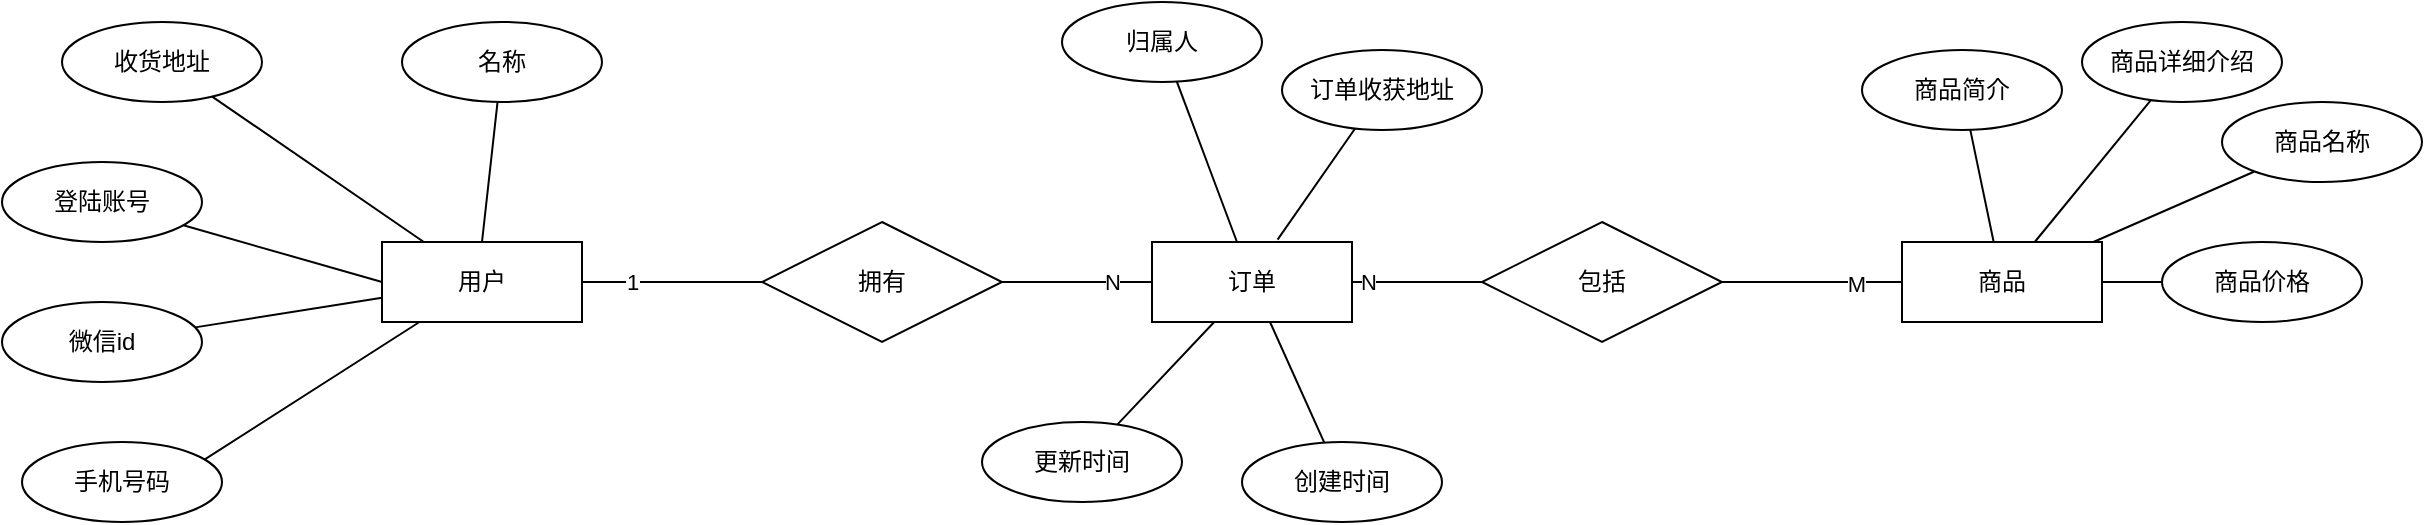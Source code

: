 <mxfile version="16.1.2" type="device" pages="3"><diagram id="d6wP_Tla9XTDkIIhDo6l" name="er 图"><mxGraphModel dx="918" dy="687" grid="1" gridSize="10" guides="1" tooltips="1" connect="1" arrows="1" fold="1" page="1" pageScale="1" pageWidth="1169" pageHeight="827" math="0" shadow="0"><root><mxCell id="_01p16TU0rD3KT4gmF44-0"/><mxCell id="_01p16TU0rD3KT4gmF44-1" parent="_01p16TU0rD3KT4gmF44-0"/><mxCell id="_01p16TU0rD3KT4gmF44-4" value="用户" style="whiteSpace=wrap;html=1;align=center;" vertex="1" parent="_01p16TU0rD3KT4gmF44-1"><mxGeometry x="200" y="470" width="100" height="40" as="geometry"/></mxCell><mxCell id="_01p16TU0rD3KT4gmF44-5" value="订单" style="whiteSpace=wrap;html=1;align=center;" vertex="1" parent="_01p16TU0rD3KT4gmF44-1"><mxGeometry x="585" y="470" width="100" height="40" as="geometry"/></mxCell><mxCell id="_01p16TU0rD3KT4gmF44-6" value="商品" style="whiteSpace=wrap;html=1;align=center;" vertex="1" parent="_01p16TU0rD3KT4gmF44-1"><mxGeometry x="960" y="470" width="100" height="40" as="geometry"/></mxCell><mxCell id="_01p16TU0rD3KT4gmF44-7" value="拥有" style="shape=rhombus;perimeter=rhombusPerimeter;whiteSpace=wrap;html=1;align=center;" vertex="1" parent="_01p16TU0rD3KT4gmF44-1"><mxGeometry x="390" y="460" width="120" height="60" as="geometry"/></mxCell><mxCell id="_01p16TU0rD3KT4gmF44-9" value="" style="endArrow=none;html=1;rounded=0;entryX=0;entryY=0.5;entryDx=0;entryDy=0;exitX=1;exitY=0.5;exitDx=0;exitDy=0;" edge="1" parent="_01p16TU0rD3KT4gmF44-1" source="_01p16TU0rD3KT4gmF44-4" target="_01p16TU0rD3KT4gmF44-7"><mxGeometry relative="1" as="geometry"><mxPoint x="310" y="490" as="sourcePoint"/><mxPoint x="470" y="490" as="targetPoint"/></mxGeometry></mxCell><mxCell id="_01p16TU0rD3KT4gmF44-15" value="1" style="edgeLabel;html=1;align=center;verticalAlign=middle;resizable=0;points=[];" vertex="1" connectable="0" parent="_01p16TU0rD3KT4gmF44-9"><mxGeometry x="-0.46" relative="1" as="geometry"><mxPoint as="offset"/></mxGeometry></mxCell><mxCell id="_01p16TU0rD3KT4gmF44-10" value="" style="endArrow=none;html=1;rounded=0;entryX=0;entryY=0.5;entryDx=0;entryDy=0;" edge="1" parent="_01p16TU0rD3KT4gmF44-1" source="_01p16TU0rD3KT4gmF44-5" target="_01p16TU0rD3KT4gmF44-12"><mxGeometry relative="1" as="geometry"><mxPoint x="630" y="460" as="sourcePoint"/><mxPoint x="790" y="460" as="targetPoint"/></mxGeometry></mxCell><mxCell id="_01p16TU0rD3KT4gmF44-17" value="N" style="edgeLabel;html=1;align=center;verticalAlign=middle;resizable=0;points=[];" vertex="1" connectable="0" parent="_01p16TU0rD3KT4gmF44-10"><mxGeometry x="-0.758" relative="1" as="geometry"><mxPoint as="offset"/></mxGeometry></mxCell><mxCell id="_01p16TU0rD3KT4gmF44-11" value="" style="endArrow=none;html=1;rounded=0;entryX=0;entryY=0.5;entryDx=0;entryDy=0;" edge="1" parent="_01p16TU0rD3KT4gmF44-1" source="_01p16TU0rD3KT4gmF44-7" target="_01p16TU0rD3KT4gmF44-5"><mxGeometry relative="1" as="geometry"><mxPoint x="480" y="420" as="sourcePoint"/><mxPoint x="640" y="420" as="targetPoint"/></mxGeometry></mxCell><mxCell id="_01p16TU0rD3KT4gmF44-16" value="N" style="edgeLabel;html=1;align=center;verticalAlign=middle;resizable=0;points=[];" vertex="1" connectable="0" parent="_01p16TU0rD3KT4gmF44-11"><mxGeometry x="0.463" relative="1" as="geometry"><mxPoint as="offset"/></mxGeometry></mxCell><mxCell id="_01p16TU0rD3KT4gmF44-12" value="包括" style="shape=rhombus;perimeter=rhombusPerimeter;whiteSpace=wrap;html=1;align=center;" vertex="1" parent="_01p16TU0rD3KT4gmF44-1"><mxGeometry x="750" y="460" width="120" height="60" as="geometry"/></mxCell><mxCell id="_01p16TU0rD3KT4gmF44-14" value="" style="endArrow=none;html=1;rounded=0;" edge="1" parent="_01p16TU0rD3KT4gmF44-1" source="_01p16TU0rD3KT4gmF44-12" target="_01p16TU0rD3KT4gmF44-6"><mxGeometry relative="1" as="geometry"><mxPoint x="840" y="490" as="sourcePoint"/><mxPoint x="1000" y="490" as="targetPoint"/></mxGeometry></mxCell><mxCell id="_01p16TU0rD3KT4gmF44-18" value="M" style="edgeLabel;html=1;align=center;verticalAlign=middle;resizable=0;points=[];" vertex="1" connectable="0" parent="_01p16TU0rD3KT4gmF44-14"><mxGeometry x="0.486" y="-1" relative="1" as="geometry"><mxPoint as="offset"/></mxGeometry></mxCell><mxCell id="_01p16TU0rD3KT4gmF44-19" value="名称" style="ellipse;whiteSpace=wrap;html=1;align=center;" vertex="1" parent="_01p16TU0rD3KT4gmF44-1"><mxGeometry x="210" y="360" width="100" height="40" as="geometry"/></mxCell><mxCell id="_01p16TU0rD3KT4gmF44-20" value="" style="endArrow=none;html=1;rounded=0;exitX=0.5;exitY=0;exitDx=0;exitDy=0;" edge="1" parent="_01p16TU0rD3KT4gmF44-1" source="_01p16TU0rD3KT4gmF44-4" target="_01p16TU0rD3KT4gmF44-19"><mxGeometry relative="1" as="geometry"><mxPoint x="300" y="400" as="sourcePoint"/><mxPoint x="460" y="400" as="targetPoint"/></mxGeometry></mxCell><mxCell id="_01p16TU0rD3KT4gmF44-23" value="收货地址" style="ellipse;whiteSpace=wrap;html=1;align=center;" vertex="1" parent="_01p16TU0rD3KT4gmF44-1"><mxGeometry x="40" y="360" width="100" height="40" as="geometry"/></mxCell><mxCell id="_01p16TU0rD3KT4gmF44-24" value="登陆账号" style="ellipse;whiteSpace=wrap;html=1;align=center;" vertex="1" parent="_01p16TU0rD3KT4gmF44-1"><mxGeometry x="10" y="430" width="100" height="40" as="geometry"/></mxCell><mxCell id="RivKGgLT4ECqLsunf4wc-0" value="微信id" style="ellipse;whiteSpace=wrap;html=1;align=center;" vertex="1" parent="_01p16TU0rD3KT4gmF44-1"><mxGeometry x="10" y="500" width="100" height="40" as="geometry"/></mxCell><mxCell id="RivKGgLT4ECqLsunf4wc-1" value="手机号码" style="ellipse;whiteSpace=wrap;html=1;align=center;" vertex="1" parent="_01p16TU0rD3KT4gmF44-1"><mxGeometry x="20" y="570" width="100" height="40" as="geometry"/></mxCell><mxCell id="RivKGgLT4ECqLsunf4wc-2" value="" style="endArrow=none;html=1;rounded=0;" edge="1" parent="_01p16TU0rD3KT4gmF44-1" source="_01p16TU0rD3KT4gmF44-23" target="_01p16TU0rD3KT4gmF44-4"><mxGeometry relative="1" as="geometry"><mxPoint x="100" y="390" as="sourcePoint"/><mxPoint x="260" y="390" as="targetPoint"/></mxGeometry></mxCell><mxCell id="RivKGgLT4ECqLsunf4wc-3" value="" style="endArrow=none;html=1;rounded=0;entryX=0;entryY=0.5;entryDx=0;entryDy=0;" edge="1" parent="_01p16TU0rD3KT4gmF44-1" source="_01p16TU0rD3KT4gmF44-24" target="_01p16TU0rD3KT4gmF44-4"><mxGeometry relative="1" as="geometry"><mxPoint x="125.134" y="407.289" as="sourcePoint"/><mxPoint x="230.909" y="480" as="targetPoint"/></mxGeometry></mxCell><mxCell id="RivKGgLT4ECqLsunf4wc-4" value="" style="endArrow=none;html=1;rounded=0;" edge="1" parent="_01p16TU0rD3KT4gmF44-1" source="RivKGgLT4ECqLsunf4wc-0" target="_01p16TU0rD3KT4gmF44-4"><mxGeometry relative="1" as="geometry"><mxPoint x="110.687" y="471.625" as="sourcePoint"/><mxPoint x="210" y="500" as="targetPoint"/></mxGeometry></mxCell><mxCell id="RivKGgLT4ECqLsunf4wc-5" value="" style="endArrow=none;html=1;rounded=0;exitX=0.912;exitY=0.221;exitDx=0;exitDy=0;exitPerimeter=0;" edge="1" parent="_01p16TU0rD3KT4gmF44-1" source="RivKGgLT4ECqLsunf4wc-1" target="_01p16TU0rD3KT4gmF44-4"><mxGeometry relative="1" as="geometry"><mxPoint x="120.687" y="481.625" as="sourcePoint"/><mxPoint x="220" y="510" as="targetPoint"/></mxGeometry></mxCell><mxCell id="RivKGgLT4ECqLsunf4wc-6" value="归属人" style="ellipse;whiteSpace=wrap;html=1;align=center;" vertex="1" parent="_01p16TU0rD3KT4gmF44-1"><mxGeometry x="540" y="350" width="100" height="40" as="geometry"/></mxCell><mxCell id="RivKGgLT4ECqLsunf4wc-7" value="订单收获地址" style="ellipse;whiteSpace=wrap;html=1;align=center;" vertex="1" parent="_01p16TU0rD3KT4gmF44-1"><mxGeometry x="650" y="374" width="100" height="40" as="geometry"/></mxCell><mxCell id="RivKGgLT4ECqLsunf4wc-8" value="创建时间" style="ellipse;whiteSpace=wrap;html=1;align=center;" vertex="1" parent="_01p16TU0rD3KT4gmF44-1"><mxGeometry x="630" y="570" width="100" height="40" as="geometry"/></mxCell><mxCell id="RivKGgLT4ECqLsunf4wc-9" value="更新时间" style="ellipse;whiteSpace=wrap;html=1;align=center;" vertex="1" parent="_01p16TU0rD3KT4gmF44-1"><mxGeometry x="500" y="560" width="100" height="40" as="geometry"/></mxCell><mxCell id="RivKGgLT4ECqLsunf4wc-10" value="" style="endArrow=none;html=1;rounded=0;" edge="1" parent="_01p16TU0rD3KT4gmF44-1" source="RivKGgLT4ECqLsunf4wc-6" target="_01p16TU0rD3KT4gmF44-5"><mxGeometry relative="1" as="geometry"><mxPoint x="590" y="390" as="sourcePoint"/><mxPoint x="590" y="550" as="targetPoint"/></mxGeometry></mxCell><mxCell id="RivKGgLT4ECqLsunf4wc-11" value="" style="endArrow=none;html=1;rounded=0;entryX=0.628;entryY=-0.029;entryDx=0;entryDy=0;entryPerimeter=0;" edge="1" parent="_01p16TU0rD3KT4gmF44-1" source="RivKGgLT4ECqLsunf4wc-7" target="_01p16TU0rD3KT4gmF44-5"><mxGeometry relative="1" as="geometry"><mxPoint x="700" y="400" as="sourcePoint"/><mxPoint x="890" y="350" as="targetPoint"/></mxGeometry></mxCell><mxCell id="RivKGgLT4ECqLsunf4wc-12" value="" style="endArrow=none;html=1;rounded=0;" edge="1" parent="_01p16TU0rD3KT4gmF44-1" source="_01p16TU0rD3KT4gmF44-5" target="RivKGgLT4ECqLsunf4wc-8"><mxGeometry relative="1" as="geometry"><mxPoint x="650" y="490" as="sourcePoint"/><mxPoint x="800" y="500" as="targetPoint"/></mxGeometry></mxCell><mxCell id="RivKGgLT4ECqLsunf4wc-13" value="" style="endArrow=none;html=1;rounded=0;" edge="1" parent="_01p16TU0rD3KT4gmF44-1" source="RivKGgLT4ECqLsunf4wc-9" target="_01p16TU0rD3KT4gmF44-5"><mxGeometry relative="1" as="geometry"><mxPoint x="490" y="550" as="sourcePoint"/><mxPoint x="650" y="550" as="targetPoint"/></mxGeometry></mxCell><mxCell id="RivKGgLT4ECqLsunf4wc-14" value="" style="endArrow=none;html=1;rounded=0;" edge="1" parent="_01p16TU0rD3KT4gmF44-1" source="_01p16TU0rD3KT4gmF44-6" target="RivKGgLT4ECqLsunf4wc-15"><mxGeometry relative="1" as="geometry"><mxPoint x="1040" y="400" as="sourcePoint"/><mxPoint x="1200" y="400" as="targetPoint"/></mxGeometry></mxCell><mxCell id="RivKGgLT4ECqLsunf4wc-15" value="商品简介" style="ellipse;whiteSpace=wrap;html=1;align=center;" vertex="1" parent="_01p16TU0rD3KT4gmF44-1"><mxGeometry x="940" y="374" width="100" height="40" as="geometry"/></mxCell><mxCell id="RivKGgLT4ECqLsunf4wc-16" value="商品详细介绍" style="ellipse;whiteSpace=wrap;html=1;align=center;" vertex="1" parent="_01p16TU0rD3KT4gmF44-1"><mxGeometry x="1050" y="360" width="100" height="40" as="geometry"/></mxCell><mxCell id="RivKGgLT4ECqLsunf4wc-17" value="商品名称" style="ellipse;whiteSpace=wrap;html=1;align=center;" vertex="1" parent="_01p16TU0rD3KT4gmF44-1"><mxGeometry x="1120" y="400" width="100" height="40" as="geometry"/></mxCell><mxCell id="RivKGgLT4ECqLsunf4wc-18" value="商品价格" style="ellipse;whiteSpace=wrap;html=1;align=center;" vertex="1" parent="_01p16TU0rD3KT4gmF44-1"><mxGeometry x="1090" y="470" width="100" height="40" as="geometry"/></mxCell><mxCell id="RivKGgLT4ECqLsunf4wc-19" value="" style="endArrow=none;html=1;rounded=0;" edge="1" parent="_01p16TU0rD3KT4gmF44-1" source="_01p16TU0rD3KT4gmF44-6" target="RivKGgLT4ECqLsunf4wc-16"><mxGeometry relative="1" as="geometry"><mxPoint x="1012.649" y="480" as="sourcePoint"/><mxPoint x="977.283" y="383.787" as="targetPoint"/></mxGeometry></mxCell><mxCell id="RivKGgLT4ECqLsunf4wc-20" value="" style="endArrow=none;html=1;rounded=0;" edge="1" parent="_01p16TU0rD3KT4gmF44-1" source="_01p16TU0rD3KT4gmF44-6" target="RivKGgLT4ECqLsunf4wc-17"><mxGeometry relative="1" as="geometry"><mxPoint x="1031.762" y="480" as="sourcePoint"/><mxPoint x="1088.535" y="383.467" as="targetPoint"/></mxGeometry></mxCell><mxCell id="RivKGgLT4ECqLsunf4wc-21" value="" style="endArrow=none;html=1;rounded=0;" edge="1" parent="_01p16TU0rD3KT4gmF44-1" source="_01p16TU0rD3KT4gmF44-6" target="RivKGgLT4ECqLsunf4wc-18"><mxGeometry relative="1" as="geometry"><mxPoint x="1041.762" y="490" as="sourcePoint"/><mxPoint x="1098.535" y="393.467" as="targetPoint"/></mxGeometry></mxCell></root></mxGraphModel></diagram><diagram id="R2lEEEUBdFMjLlhIrx00" name="初稿"><mxGraphModel dx="2146" dy="2069" grid="1" gridSize="10" guides="1" tooltips="1" connect="1" arrows="1" fold="1" page="1" pageScale="1" pageWidth="850" pageHeight="1100" math="0" shadow="0" extFonts="Permanent Marker^https://fonts.googleapis.com/css?family=Permanent+Marker"><root><mxCell id="0"/><mxCell id="1" parent="0"/><mxCell id="C-vyLk0tnHw3VtMMgP7b-1" value="" style="edgeStyle=entityRelationEdgeStyle;endArrow=ERzeroToMany;startArrow=ERone;endFill=1;startFill=0;" parent="1" source="C-vyLk0tnHw3VtMMgP7b-24" target="C-vyLk0tnHw3VtMMgP7b-6" edge="1"><mxGeometry width="100" height="100" relative="1" as="geometry"><mxPoint x="340" y="720" as="sourcePoint"/><mxPoint x="440" y="620" as="targetPoint"/></mxGeometry></mxCell><mxCell id="C-vyLk0tnHw3VtMMgP7b-2" value="t_orders COMMENT '订单'" style="shape=table;startSize=30;container=1;collapsible=1;childLayout=tableLayout;fixedRows=1;rowLines=0;fontStyle=1;align=center;resizeLast=1;" parent="1" vertex="1"><mxGeometry x="450" y="120" width="250" height="300" as="geometry"/></mxCell><mxCell id="C-vyLk0tnHw3VtMMgP7b-3" value="" style="shape=partialRectangle;collapsible=0;dropTarget=0;pointerEvents=0;fillColor=none;points=[[0,0.5],[1,0.5]];portConstraint=eastwest;top=0;left=0;right=0;bottom=1;" parent="C-vyLk0tnHw3VtMMgP7b-2" vertex="1"><mxGeometry y="30" width="250" height="30" as="geometry"/></mxCell><mxCell id="C-vyLk0tnHw3VtMMgP7b-4" value="PK" style="shape=partialRectangle;overflow=hidden;connectable=0;fillColor=none;top=0;left=0;bottom=0;right=0;fontStyle=1;" parent="C-vyLk0tnHw3VtMMgP7b-3" vertex="1"><mxGeometry width="30" height="30" as="geometry"><mxRectangle width="30" height="30" as="alternateBounds"/></mxGeometry></mxCell><mxCell id="C-vyLk0tnHw3VtMMgP7b-5" value="order_id int NOT NULL " style="shape=partialRectangle;overflow=hidden;connectable=0;fillColor=none;top=0;left=0;bottom=0;right=0;align=left;spacingLeft=6;fontStyle=5;" parent="C-vyLk0tnHw3VtMMgP7b-3" vertex="1"><mxGeometry x="30" width="220" height="30" as="geometry"><mxRectangle width="220" height="30" as="alternateBounds"/></mxGeometry></mxCell><mxCell id="C-vyLk0tnHw3VtMMgP7b-6" value="" style="shape=partialRectangle;collapsible=0;dropTarget=0;pointerEvents=0;fillColor=none;points=[[0,0.5],[1,0.5]];portConstraint=eastwest;top=0;left=0;right=0;bottom=0;" parent="C-vyLk0tnHw3VtMMgP7b-2" vertex="1"><mxGeometry y="60" width="250" height="30" as="geometry"/></mxCell><mxCell id="C-vyLk0tnHw3VtMMgP7b-7" value="FK1" style="shape=partialRectangle;overflow=hidden;connectable=0;fillColor=none;top=0;left=0;bottom=0;right=0;" parent="C-vyLk0tnHw3VtMMgP7b-6" vertex="1"><mxGeometry width="30" height="30" as="geometry"><mxRectangle width="30" height="30" as="alternateBounds"/></mxGeometry></mxCell><mxCell id="C-vyLk0tnHw3VtMMgP7b-8" value="customer_id int NOT NULL" style="shape=partialRectangle;overflow=hidden;connectable=0;fillColor=none;top=0;left=0;bottom=0;right=0;align=left;spacingLeft=6;" parent="C-vyLk0tnHw3VtMMgP7b-6" vertex="1"><mxGeometry x="30" width="220" height="30" as="geometry"><mxRectangle width="220" height="30" as="alternateBounds"/></mxGeometry></mxCell><mxCell id="AOVSZL9RzvlW-Lwcvwqp-104" value="" style="shape=partialRectangle;collapsible=0;dropTarget=0;pointerEvents=0;fillColor=none;top=0;left=0;bottom=0;right=0;points=[[0,0.5],[1,0.5]];portConstraint=eastwest;" vertex="1" parent="C-vyLk0tnHw3VtMMgP7b-2"><mxGeometry y="90" width="250" height="30" as="geometry"/></mxCell><mxCell id="AOVSZL9RzvlW-Lwcvwqp-105" value="FK2" style="shape=partialRectangle;connectable=0;fillColor=none;top=0;left=0;bottom=0;right=0;fontStyle=0;overflow=hidden;" vertex="1" parent="AOVSZL9RzvlW-Lwcvwqp-104"><mxGeometry width="30" height="30" as="geometry"><mxRectangle width="30" height="30" as="alternateBounds"/></mxGeometry></mxCell><mxCell id="AOVSZL9RzvlW-Lwcvwqp-106" value="custmer_shipping_address_id " style="shape=partialRectangle;connectable=0;fillColor=none;top=0;left=0;bottom=0;right=0;align=left;spacingLeft=6;fontStyle=0;overflow=hidden;" vertex="1" parent="AOVSZL9RzvlW-Lwcvwqp-104"><mxGeometry x="30" width="220" height="30" as="geometry"><mxRectangle width="220" height="30" as="alternateBounds"/></mxGeometry></mxCell><mxCell id="C-vyLk0tnHw3VtMMgP7b-9" value="" style="shape=partialRectangle;collapsible=0;dropTarget=0;pointerEvents=0;fillColor=none;points=[[0,0.5],[1,0.5]];portConstraint=eastwest;top=0;left=0;right=0;bottom=0;" parent="C-vyLk0tnHw3VtMMgP7b-2" vertex="1"><mxGeometry y="120" width="250" height="30" as="geometry"/></mxCell><mxCell id="C-vyLk0tnHw3VtMMgP7b-10" value="" style="shape=partialRectangle;overflow=hidden;connectable=0;fillColor=none;top=0;left=0;bottom=0;right=0;" parent="C-vyLk0tnHw3VtMMgP7b-9" vertex="1"><mxGeometry width="30" height="30" as="geometry"><mxRectangle width="30" height="30" as="alternateBounds"/></mxGeometry></mxCell><mxCell id="C-vyLk0tnHw3VtMMgP7b-11" value="order_date dateTime NOT NULL" style="shape=partialRectangle;overflow=hidden;connectable=0;fillColor=none;top=0;left=0;bottom=0;right=0;align=left;spacingLeft=6;" parent="C-vyLk0tnHw3VtMMgP7b-9" vertex="1"><mxGeometry x="30" width="220" height="30" as="geometry"><mxRectangle width="220" height="30" as="alternateBounds"/></mxGeometry></mxCell><mxCell id="AOVSZL9RzvlW-Lwcvwqp-93" value="" style="shape=partialRectangle;collapsible=0;dropTarget=0;pointerEvents=0;fillColor=none;top=0;left=0;bottom=0;right=0;points=[[0,0.5],[1,0.5]];portConstraint=eastwest;" vertex="1" parent="C-vyLk0tnHw3VtMMgP7b-2"><mxGeometry y="150" width="250" height="30" as="geometry"/></mxCell><mxCell id="AOVSZL9RzvlW-Lwcvwqp-94" value="" style="shape=partialRectangle;connectable=0;fillColor=none;top=0;left=0;bottom=0;right=0;editable=1;overflow=hidden;" vertex="1" parent="AOVSZL9RzvlW-Lwcvwqp-93"><mxGeometry width="30" height="30" as="geometry"><mxRectangle width="30" height="30" as="alternateBounds"/></mxGeometry></mxCell><mxCell id="AOVSZL9RzvlW-Lwcvwqp-95" value="create_time dateTime" style="shape=partialRectangle;connectable=0;fillColor=none;top=0;left=0;bottom=0;right=0;align=left;spacingLeft=6;overflow=hidden;" vertex="1" parent="AOVSZL9RzvlW-Lwcvwqp-93"><mxGeometry x="30" width="220" height="30" as="geometry"><mxRectangle width="220" height="30" as="alternateBounds"/></mxGeometry></mxCell><mxCell id="AOVSZL9RzvlW-Lwcvwqp-101" value="" style="shape=partialRectangle;collapsible=0;dropTarget=0;pointerEvents=0;fillColor=none;top=0;left=0;bottom=0;right=0;points=[[0,0.5],[1,0.5]];portConstraint=eastwest;" vertex="1" parent="C-vyLk0tnHw3VtMMgP7b-2"><mxGeometry y="180" width="250" height="30" as="geometry"/></mxCell><mxCell id="AOVSZL9RzvlW-Lwcvwqp-102" value="" style="shape=partialRectangle;connectable=0;fillColor=none;top=0;left=0;bottom=0;right=0;editable=1;overflow=hidden;" vertex="1" parent="AOVSZL9RzvlW-Lwcvwqp-101"><mxGeometry width="30" height="30" as="geometry"><mxRectangle width="30" height="30" as="alternateBounds"/></mxGeometry></mxCell><mxCell id="AOVSZL9RzvlW-Lwcvwqp-103" value="update_time dateTime" style="shape=partialRectangle;connectable=0;fillColor=none;top=0;left=0;bottom=0;right=0;align=left;spacingLeft=6;overflow=hidden;" vertex="1" parent="AOVSZL9RzvlW-Lwcvwqp-101"><mxGeometry x="30" width="220" height="30" as="geometry"><mxRectangle width="220" height="30" as="alternateBounds"/></mxGeometry></mxCell><mxCell id="C-vyLk0tnHw3VtMMgP7b-13" value="t_commodity COMMENT ’商品信息‘" style="shape=table;startSize=30;container=1;collapsible=1;childLayout=tableLayout;fixedRows=1;rowLines=0;fontStyle=1;align=center;resizeLast=1;" parent="1" vertex="1"><mxGeometry x="370" y="520" width="380" height="300" as="geometry"/></mxCell><mxCell id="C-vyLk0tnHw3VtMMgP7b-14" value="" style="shape=partialRectangle;collapsible=0;dropTarget=0;pointerEvents=0;fillColor=none;points=[[0,0.5],[1,0.5]];portConstraint=eastwest;top=0;left=0;right=0;bottom=1;" parent="C-vyLk0tnHw3VtMMgP7b-13" vertex="1"><mxGeometry y="30" width="380" height="30" as="geometry"/></mxCell><mxCell id="C-vyLk0tnHw3VtMMgP7b-15" value="PK" style="shape=partialRectangle;overflow=hidden;connectable=0;fillColor=none;top=0;left=0;bottom=0;right=0;fontStyle=1;" parent="C-vyLk0tnHw3VtMMgP7b-14" vertex="1"><mxGeometry width="30" height="30" as="geometry"><mxRectangle width="30" height="30" as="alternateBounds"/></mxGeometry></mxCell><mxCell id="C-vyLk0tnHw3VtMMgP7b-16" value="commodity_id int NOT NULL " style="shape=partialRectangle;overflow=hidden;connectable=0;fillColor=none;top=0;left=0;bottom=0;right=0;align=left;spacingLeft=6;fontStyle=5;" parent="C-vyLk0tnHw3VtMMgP7b-14" vertex="1"><mxGeometry x="30" width="350" height="30" as="geometry"><mxRectangle width="350" height="30" as="alternateBounds"/></mxGeometry></mxCell><mxCell id="C-vyLk0tnHw3VtMMgP7b-20" value="" style="shape=partialRectangle;collapsible=0;dropTarget=0;pointerEvents=0;fillColor=none;points=[[0,0.5],[1,0.5]];portConstraint=eastwest;top=0;left=0;right=0;bottom=0;" parent="C-vyLk0tnHw3VtMMgP7b-13" vertex="1"><mxGeometry y="60" width="380" height="30" as="geometry"/></mxCell><mxCell id="C-vyLk0tnHw3VtMMgP7b-21" value="" style="shape=partialRectangle;overflow=hidden;connectable=0;fillColor=none;top=0;left=0;bottom=0;right=0;" parent="C-vyLk0tnHw3VtMMgP7b-20" vertex="1"><mxGeometry width="30" height="30" as="geometry"><mxRectangle width="30" height="30" as="alternateBounds"/></mxGeometry></mxCell><mxCell id="C-vyLk0tnHw3VtMMgP7b-22" value="name varchar NOT NULL  COMMENT '商品名称'" style="shape=partialRectangle;overflow=hidden;connectable=0;fillColor=none;top=0;left=0;bottom=0;right=0;align=left;spacingLeft=6;" parent="C-vyLk0tnHw3VtMMgP7b-20" vertex="1"><mxGeometry x="30" width="350" height="30" as="geometry"><mxRectangle width="350" height="30" as="alternateBounds"/></mxGeometry></mxCell><mxCell id="AOVSZL9RzvlW-Lwcvwqp-153" value="" style="shape=partialRectangle;collapsible=0;dropTarget=0;pointerEvents=0;fillColor=none;top=0;left=0;bottom=0;right=0;points=[[0,0.5],[1,0.5]];portConstraint=eastwest;" vertex="1" parent="C-vyLk0tnHw3VtMMgP7b-13"><mxGeometry y="90" width="380" height="30" as="geometry"/></mxCell><mxCell id="AOVSZL9RzvlW-Lwcvwqp-154" value="" style="shape=partialRectangle;connectable=0;fillColor=none;top=0;left=0;bottom=0;right=0;editable=1;overflow=hidden;" vertex="1" parent="AOVSZL9RzvlW-Lwcvwqp-153"><mxGeometry width="30" height="30" as="geometry"><mxRectangle width="30" height="30" as="alternateBounds"/></mxGeometry></mxCell><mxCell id="AOVSZL9RzvlW-Lwcvwqp-155" value="price  DECIMAL NOT NULL COMMENT '价格'" style="shape=partialRectangle;connectable=0;fillColor=none;top=0;left=0;bottom=0;right=0;align=left;spacingLeft=6;overflow=hidden;" vertex="1" parent="AOVSZL9RzvlW-Lwcvwqp-153"><mxGeometry x="30" width="350" height="30" as="geometry"><mxRectangle width="350" height="30" as="alternateBounds"/></mxGeometry></mxCell><mxCell id="AOVSZL9RzvlW-Lwcvwqp-156" value="" style="shape=partialRectangle;collapsible=0;dropTarget=0;pointerEvents=0;fillColor=none;top=0;left=0;bottom=0;right=0;points=[[0,0.5],[1,0.5]];portConstraint=eastwest;" vertex="1" parent="C-vyLk0tnHw3VtMMgP7b-13"><mxGeometry y="120" width="380" height="30" as="geometry"/></mxCell><mxCell id="AOVSZL9RzvlW-Lwcvwqp-157" value="" style="shape=partialRectangle;connectable=0;fillColor=none;top=0;left=0;bottom=0;right=0;editable=1;overflow=hidden;" vertex="1" parent="AOVSZL9RzvlW-Lwcvwqp-156"><mxGeometry width="30" height="30" as="geometry"><mxRectangle width="30" height="30" as="alternateBounds"/></mxGeometry></mxCell><mxCell id="AOVSZL9RzvlW-Lwcvwqp-158" value="Introduction varchar(2000) COMMENT '简介'" style="shape=partialRectangle;connectable=0;fillColor=none;top=0;left=0;bottom=0;right=0;align=left;spacingLeft=6;overflow=hidden;" vertex="1" parent="AOVSZL9RzvlW-Lwcvwqp-156"><mxGeometry x="30" width="350" height="30" as="geometry"><mxRectangle width="350" height="30" as="alternateBounds"/></mxGeometry></mxCell><mxCell id="AOVSZL9RzvlW-Lwcvwqp-127" value="" style="shape=partialRectangle;collapsible=0;dropTarget=0;pointerEvents=0;fillColor=none;top=0;left=0;bottom=0;right=0;points=[[0,0.5],[1,0.5]];portConstraint=eastwest;" vertex="1" parent="C-vyLk0tnHw3VtMMgP7b-13"><mxGeometry y="150" width="380" height="30" as="geometry"/></mxCell><mxCell id="AOVSZL9RzvlW-Lwcvwqp-128" value="" style="shape=partialRectangle;connectable=0;fillColor=none;top=0;left=0;bottom=0;right=0;editable=1;overflow=hidden;" vertex="1" parent="AOVSZL9RzvlW-Lwcvwqp-127"><mxGeometry width="30" height="30" as="geometry"><mxRectangle width="30" height="30" as="alternateBounds"/></mxGeometry></mxCell><mxCell id="AOVSZL9RzvlW-Lwcvwqp-129" value="create_time dateTime" style="shape=partialRectangle;connectable=0;fillColor=none;top=0;left=0;bottom=0;right=0;align=left;spacingLeft=6;overflow=hidden;" vertex="1" parent="AOVSZL9RzvlW-Lwcvwqp-127"><mxGeometry x="30" width="350" height="30" as="geometry"><mxRectangle width="350" height="30" as="alternateBounds"/></mxGeometry></mxCell><mxCell id="AOVSZL9RzvlW-Lwcvwqp-130" value="" style="shape=partialRectangle;collapsible=0;dropTarget=0;pointerEvents=0;fillColor=none;top=0;left=0;bottom=0;right=0;points=[[0,0.5],[1,0.5]];portConstraint=eastwest;" vertex="1" parent="C-vyLk0tnHw3VtMMgP7b-13"><mxGeometry y="180" width="380" height="30" as="geometry"/></mxCell><mxCell id="AOVSZL9RzvlW-Lwcvwqp-131" value="" style="shape=partialRectangle;connectable=0;fillColor=none;top=0;left=0;bottom=0;right=0;editable=1;overflow=hidden;" vertex="1" parent="AOVSZL9RzvlW-Lwcvwqp-130"><mxGeometry width="30" height="30" as="geometry"><mxRectangle width="30" height="30" as="alternateBounds"/></mxGeometry></mxCell><mxCell id="AOVSZL9RzvlW-Lwcvwqp-132" value="update_time dateTime" style="shape=partialRectangle;connectable=0;fillColor=none;top=0;left=0;bottom=0;right=0;align=left;spacingLeft=6;overflow=hidden;" vertex="1" parent="AOVSZL9RzvlW-Lwcvwqp-130"><mxGeometry x="30" width="350" height="30" as="geometry"><mxRectangle width="350" height="30" as="alternateBounds"/></mxGeometry></mxCell><mxCell id="C-vyLk0tnHw3VtMMgP7b-23" value="t_customers COMMENT '用户'" style="shape=table;startSize=30;container=1;collapsible=1;childLayout=tableLayout;fixedRows=1;rowLines=0;fontStyle=1;align=center;resizeLast=1;" parent="1" vertex="1"><mxGeometry x="-40" y="-210" width="410" height="290" as="geometry"/></mxCell><mxCell id="C-vyLk0tnHw3VtMMgP7b-24" value="" style="shape=partialRectangle;collapsible=0;dropTarget=0;pointerEvents=0;fillColor=none;points=[[0,0.5],[1,0.5]];portConstraint=eastwest;top=0;left=0;right=0;bottom=1;" parent="C-vyLk0tnHw3VtMMgP7b-23" vertex="1"><mxGeometry y="30" width="410" height="30" as="geometry"/></mxCell><mxCell id="C-vyLk0tnHw3VtMMgP7b-25" value="PK" style="shape=partialRectangle;overflow=hidden;connectable=0;fillColor=none;top=0;left=0;bottom=0;right=0;fontStyle=1;" parent="C-vyLk0tnHw3VtMMgP7b-24" vertex="1"><mxGeometry width="30" height="30" as="geometry"><mxRectangle width="30" height="30" as="alternateBounds"/></mxGeometry></mxCell><mxCell id="C-vyLk0tnHw3VtMMgP7b-26" value="customer_id int NOT NULL" style="shape=partialRectangle;overflow=hidden;connectable=0;fillColor=none;top=0;left=0;bottom=0;right=0;align=left;spacingLeft=6;fontStyle=5;" parent="C-vyLk0tnHw3VtMMgP7b-24" vertex="1"><mxGeometry x="30" width="380" height="30" as="geometry"><mxRectangle width="380" height="30" as="alternateBounds"/></mxGeometry></mxCell><mxCell id="C-vyLk0tnHw3VtMMgP7b-27" value="" style="shape=partialRectangle;collapsible=0;dropTarget=0;pointerEvents=0;fillColor=none;points=[[0,0.5],[1,0.5]];portConstraint=eastwest;top=0;left=0;right=0;bottom=0;" parent="C-vyLk0tnHw3VtMMgP7b-23" vertex="1"><mxGeometry y="60" width="410" height="30" as="geometry"/></mxCell><mxCell id="C-vyLk0tnHw3VtMMgP7b-28" value="" style="shape=partialRectangle;overflow=hidden;connectable=0;fillColor=none;top=0;left=0;bottom=0;right=0;" parent="C-vyLk0tnHw3VtMMgP7b-27" vertex="1"><mxGeometry width="30" height="30" as="geometry"><mxRectangle width="30" height="30" as="alternateBounds"/></mxGeometry></mxCell><mxCell id="C-vyLk0tnHw3VtMMgP7b-29" value="customer_name char(50) NOT NULL    COMMENT '用户名'" style="shape=partialRectangle;overflow=hidden;connectable=0;fillColor=none;top=0;left=0;bottom=0;right=0;align=left;spacingLeft=6;" parent="C-vyLk0tnHw3VtMMgP7b-27" vertex="1"><mxGeometry x="30" width="380" height="30" as="geometry"><mxRectangle width="380" height="30" as="alternateBounds"/></mxGeometry></mxCell><mxCell id="AOVSZL9RzvlW-Lwcvwqp-1" value="" style="shape=partialRectangle;collapsible=0;dropTarget=0;pointerEvents=0;fillColor=none;top=0;left=0;bottom=0;right=0;points=[[0,0.5],[1,0.5]];portConstraint=eastwest;" vertex="1" parent="C-vyLk0tnHw3VtMMgP7b-23"><mxGeometry y="90" width="410" height="30" as="geometry"/></mxCell><mxCell id="AOVSZL9RzvlW-Lwcvwqp-2" value="" style="shape=partialRectangle;connectable=0;fillColor=none;top=0;left=0;bottom=0;right=0;editable=1;overflow=hidden;" vertex="1" parent="AOVSZL9RzvlW-Lwcvwqp-1"><mxGeometry width="30" height="30" as="geometry"><mxRectangle width="30" height="30" as="alternateBounds"/></mxGeometry></mxCell><mxCell id="AOVSZL9RzvlW-Lwcvwqp-3" value="telephone char(20)  COMMENT '手机号码'" style="shape=partialRectangle;connectable=0;fillColor=none;top=0;left=0;bottom=0;right=0;align=left;spacingLeft=6;overflow=hidden;" vertex="1" parent="AOVSZL9RzvlW-Lwcvwqp-1"><mxGeometry x="30" width="380" height="30" as="geometry"><mxRectangle width="380" height="30" as="alternateBounds"/></mxGeometry></mxCell><mxCell id="AOVSZL9RzvlW-Lwcvwqp-4" value="" style="shape=partialRectangle;collapsible=0;dropTarget=0;pointerEvents=0;fillColor=none;top=0;left=0;bottom=0;right=0;points=[[0,0.5],[1,0.5]];portConstraint=eastwest;" vertex="1" parent="C-vyLk0tnHw3VtMMgP7b-23"><mxGeometry y="120" width="410" height="30" as="geometry"/></mxCell><mxCell id="AOVSZL9RzvlW-Lwcvwqp-5" value="" style="shape=partialRectangle;connectable=0;fillColor=none;top=0;left=0;bottom=0;right=0;editable=1;overflow=hidden;" vertex="1" parent="AOVSZL9RzvlW-Lwcvwqp-4"><mxGeometry width="30" height="30" as="geometry"><mxRectangle width="30" height="30" as="alternateBounds"/></mxGeometry></mxCell><mxCell id="AOVSZL9RzvlW-Lwcvwqp-6" value="login_no char(100) COMMENT  '登陆账号'" style="shape=partialRectangle;connectable=0;fillColor=none;top=0;left=0;bottom=0;right=0;align=left;spacingLeft=6;overflow=hidden;" vertex="1" parent="AOVSZL9RzvlW-Lwcvwqp-4"><mxGeometry x="30" width="380" height="30" as="geometry"><mxRectangle width="380" height="30" as="alternateBounds"/></mxGeometry></mxCell><mxCell id="AOVSZL9RzvlW-Lwcvwqp-7" value="" style="shape=partialRectangle;collapsible=0;dropTarget=0;pointerEvents=0;fillColor=none;top=0;left=0;bottom=0;right=0;points=[[0,0.5],[1,0.5]];portConstraint=eastwest;" vertex="1" parent="C-vyLk0tnHw3VtMMgP7b-23"><mxGeometry y="150" width="410" height="30" as="geometry"/></mxCell><mxCell id="AOVSZL9RzvlW-Lwcvwqp-8" value="" style="shape=partialRectangle;connectable=0;fillColor=none;top=0;left=0;bottom=0;right=0;editable=1;overflow=hidden;" vertex="1" parent="AOVSZL9RzvlW-Lwcvwqp-7"><mxGeometry width="30" height="30" as="geometry"><mxRectangle width="30" height="30" as="alternateBounds"/></mxGeometry></mxCell><mxCell id="AOVSZL9RzvlW-Lwcvwqp-9" value="wxchat_id char(255) COMMENT '微信unionid'" style="shape=partialRectangle;connectable=0;fillColor=none;top=0;left=0;bottom=0;right=0;align=left;spacingLeft=6;overflow=hidden;" vertex="1" parent="AOVSZL9RzvlW-Lwcvwqp-7"><mxGeometry x="30" width="380" height="30" as="geometry"><mxRectangle width="380" height="30" as="alternateBounds"/></mxGeometry></mxCell><mxCell id="AOVSZL9RzvlW-Lwcvwqp-73" value="t_customer_shipping_address COMMENT '用户收货地址'" style="shape=table;startSize=30;container=1;collapsible=1;childLayout=tableLayout;fixedRows=1;rowLines=0;fontStyle=1;align=center;resizeLast=1;" vertex="1" parent="1"><mxGeometry x="-550" y="150" width="400" height="290" as="geometry"/></mxCell><mxCell id="AOVSZL9RzvlW-Lwcvwqp-74" value="" style="shape=partialRectangle;collapsible=0;dropTarget=0;pointerEvents=0;fillColor=none;top=0;left=0;bottom=1;right=0;points=[[0,0.5],[1,0.5]];portConstraint=eastwest;" vertex="1" parent="AOVSZL9RzvlW-Lwcvwqp-73"><mxGeometry y="30" width="400" height="30" as="geometry"/></mxCell><mxCell id="AOVSZL9RzvlW-Lwcvwqp-75" value="PK" style="shape=partialRectangle;connectable=0;fillColor=none;top=0;left=0;bottom=0;right=0;fontStyle=1;overflow=hidden;" vertex="1" parent="AOVSZL9RzvlW-Lwcvwqp-74"><mxGeometry width="30" height="30" as="geometry"><mxRectangle width="30" height="30" as="alternateBounds"/></mxGeometry></mxCell><mxCell id="AOVSZL9RzvlW-Lwcvwqp-76" value="id int NOT NULL COMMENT 'id'" style="shape=partialRectangle;connectable=0;fillColor=none;top=0;left=0;bottom=0;right=0;align=left;spacingLeft=6;fontStyle=5;overflow=hidden;" vertex="1" parent="AOVSZL9RzvlW-Lwcvwqp-74"><mxGeometry x="30" width="370" height="30" as="geometry"><mxRectangle width="370" height="30" as="alternateBounds"/></mxGeometry></mxCell><mxCell id="AOVSZL9RzvlW-Lwcvwqp-86" value="" style="shape=partialRectangle;collapsible=0;dropTarget=0;pointerEvents=0;fillColor=none;top=0;left=0;bottom=0;right=0;points=[[0,0.5],[1,0.5]];portConstraint=eastwest;" vertex="1" parent="AOVSZL9RzvlW-Lwcvwqp-73"><mxGeometry y="60" width="400" height="30" as="geometry"/></mxCell><mxCell id="AOVSZL9RzvlW-Lwcvwqp-87" value="FK" style="shape=partialRectangle;connectable=0;fillColor=none;top=0;left=0;bottom=0;right=0;fontStyle=0;overflow=hidden;" vertex="1" parent="AOVSZL9RzvlW-Lwcvwqp-86"><mxGeometry width="30" height="30" as="geometry"><mxRectangle width="30" height="30" as="alternateBounds"/></mxGeometry></mxCell><mxCell id="AOVSZL9RzvlW-Lwcvwqp-88" value="customer_id NOT NULL" style="shape=partialRectangle;connectable=0;fillColor=none;top=0;left=0;bottom=0;right=0;align=left;spacingLeft=6;fontStyle=0;overflow=hidden;" vertex="1" parent="AOVSZL9RzvlW-Lwcvwqp-86"><mxGeometry x="30" width="370" height="30" as="geometry"><mxRectangle width="370" height="30" as="alternateBounds"/></mxGeometry></mxCell><mxCell id="AOVSZL9RzvlW-Lwcvwqp-77" value="" style="shape=partialRectangle;collapsible=0;dropTarget=0;pointerEvents=0;fillColor=none;top=0;left=0;bottom=0;right=0;points=[[0,0.5],[1,0.5]];portConstraint=eastwest;" vertex="1" parent="AOVSZL9RzvlW-Lwcvwqp-73"><mxGeometry y="90" width="400" height="20" as="geometry"/></mxCell><mxCell id="AOVSZL9RzvlW-Lwcvwqp-78" value="" style="shape=partialRectangle;connectable=0;fillColor=none;top=0;left=0;bottom=0;right=0;editable=1;overflow=hidden;" vertex="1" parent="AOVSZL9RzvlW-Lwcvwqp-77"><mxGeometry width="30" height="20" as="geometry"><mxRectangle width="30" height="20" as="alternateBounds"/></mxGeometry></mxCell><mxCell id="AOVSZL9RzvlW-Lwcvwqp-79" value="address varchar not null  COMMENT '住址'" style="shape=partialRectangle;connectable=0;fillColor=none;top=0;left=0;bottom=0;right=0;align=left;spacingLeft=6;overflow=hidden;" vertex="1" parent="AOVSZL9RzvlW-Lwcvwqp-77"><mxGeometry x="30" width="370" height="20" as="geometry"><mxRectangle width="370" height="20" as="alternateBounds"/></mxGeometry></mxCell><mxCell id="AOVSZL9RzvlW-Lwcvwqp-80" value="" style="shape=partialRectangle;collapsible=0;dropTarget=0;pointerEvents=0;fillColor=none;top=0;left=0;bottom=0;right=0;points=[[0,0.5],[1,0.5]];portConstraint=eastwest;" vertex="1" parent="AOVSZL9RzvlW-Lwcvwqp-73"><mxGeometry y="110" width="400" height="30" as="geometry"/></mxCell><mxCell id="AOVSZL9RzvlW-Lwcvwqp-81" value="" style="shape=partialRectangle;connectable=0;fillColor=none;top=0;left=0;bottom=0;right=0;editable=1;overflow=hidden;" vertex="1" parent="AOVSZL9RzvlW-Lwcvwqp-80"><mxGeometry width="30" height="30" as="geometry"><mxRectangle width="30" height="30" as="alternateBounds"/></mxGeometry></mxCell><mxCell id="AOVSZL9RzvlW-Lwcvwqp-82" value="" style="shape=partialRectangle;connectable=0;fillColor=none;top=0;left=0;bottom=0;right=0;align=left;spacingLeft=6;overflow=hidden;" vertex="1" parent="AOVSZL9RzvlW-Lwcvwqp-80"><mxGeometry x="30" width="370" height="30" as="geometry"><mxRectangle width="370" height="30" as="alternateBounds"/></mxGeometry></mxCell><mxCell id="AOVSZL9RzvlW-Lwcvwqp-83" value="" style="shape=partialRectangle;collapsible=0;dropTarget=0;pointerEvents=0;fillColor=none;top=0;left=0;bottom=0;right=0;points=[[0,0.5],[1,0.5]];portConstraint=eastwest;" vertex="1" parent="AOVSZL9RzvlW-Lwcvwqp-73"><mxGeometry y="140" width="400" height="30" as="geometry"/></mxCell><mxCell id="AOVSZL9RzvlW-Lwcvwqp-84" value="" style="shape=partialRectangle;connectable=0;fillColor=none;top=0;left=0;bottom=0;right=0;editable=1;overflow=hidden;" vertex="1" parent="AOVSZL9RzvlW-Lwcvwqp-83"><mxGeometry width="30" height="30" as="geometry"><mxRectangle width="30" height="30" as="alternateBounds"/></mxGeometry></mxCell><mxCell id="AOVSZL9RzvlW-Lwcvwqp-85" value="" style="shape=partialRectangle;connectable=0;fillColor=none;top=0;left=0;bottom=0;right=0;align=left;spacingLeft=6;overflow=hidden;" vertex="1" parent="AOVSZL9RzvlW-Lwcvwqp-83"><mxGeometry x="30" width="370" height="30" as="geometry"><mxRectangle width="370" height="30" as="alternateBounds"/></mxGeometry></mxCell><mxCell id="AOVSZL9RzvlW-Lwcvwqp-89" value="" style="edgeStyle=entityRelationEdgeStyle;endArrow=ERzeroToMany;startArrow=ERone;endFill=1;startFill=0;entryX=1;entryY=0.5;entryDx=0;entryDy=0;" edge="1" parent="1" source="C-vyLk0tnHw3VtMMgP7b-24" target="AOVSZL9RzvlW-Lwcvwqp-74"><mxGeometry width="100" height="100" relative="1" as="geometry"><mxPoint x="320" y="185" as="sourcePoint"/><mxPoint x="-130" y="240" as="targetPoint"/></mxGeometry></mxCell><mxCell id="AOVSZL9RzvlW-Lwcvwqp-107" value="" style="edgeStyle=entityRelationEdgeStyle;endArrow=ERzeroToMany;startArrow=ERone;endFill=1;startFill=0;" edge="1" parent="1" source="AOVSZL9RzvlW-Lwcvwqp-77" target="AOVSZL9RzvlW-Lwcvwqp-104"><mxGeometry width="100" height="100" relative="1" as="geometry"><mxPoint x="-80" y="-15" as="sourcePoint"/><mxPoint x="-140" y="205" as="targetPoint"/></mxGeometry></mxCell><mxCell id="AOVSZL9RzvlW-Lwcvwqp-111" value="t_order_commodity COMMENT '订单商品'" style="shape=table;startSize=30;container=1;collapsible=1;childLayout=tableLayout;fixedRows=1;rowLines=0;fontStyle=1;align=center;resizeLast=1;" vertex="1" parent="1"><mxGeometry x="890" y="120" width="340" height="230" as="geometry"/></mxCell><mxCell id="AOVSZL9RzvlW-Lwcvwqp-112" value="" style="shape=partialRectangle;collapsible=0;dropTarget=0;pointerEvents=0;fillColor=none;top=0;left=0;bottom=0;right=0;points=[[0,0.5],[1,0.5]];portConstraint=eastwest;" vertex="1" parent="AOVSZL9RzvlW-Lwcvwqp-111"><mxGeometry y="30" width="340" height="30" as="geometry"/></mxCell><mxCell id="AOVSZL9RzvlW-Lwcvwqp-113" value="PK,FK1" style="shape=partialRectangle;connectable=0;fillColor=none;top=0;left=0;bottom=0;right=0;fontStyle=1;overflow=hidden;" vertex="1" parent="AOVSZL9RzvlW-Lwcvwqp-112"><mxGeometry width="60" height="30" as="geometry"><mxRectangle width="60" height="30" as="alternateBounds"/></mxGeometry></mxCell><mxCell id="AOVSZL9RzvlW-Lwcvwqp-114" value="order_id" style="shape=partialRectangle;connectable=0;fillColor=none;top=0;left=0;bottom=0;right=0;align=left;spacingLeft=6;fontStyle=5;overflow=hidden;" vertex="1" parent="AOVSZL9RzvlW-Lwcvwqp-112"><mxGeometry x="60" width="280" height="30" as="geometry"><mxRectangle width="280" height="30" as="alternateBounds"/></mxGeometry></mxCell><mxCell id="AOVSZL9RzvlW-Lwcvwqp-115" value="" style="shape=partialRectangle;collapsible=0;dropTarget=0;pointerEvents=0;fillColor=none;top=0;left=0;bottom=1;right=0;points=[[0,0.5],[1,0.5]];portConstraint=eastwest;" vertex="1" parent="AOVSZL9RzvlW-Lwcvwqp-111"><mxGeometry y="60" width="340" height="30" as="geometry"/></mxCell><mxCell id="AOVSZL9RzvlW-Lwcvwqp-116" value="PK,FK2" style="shape=partialRectangle;connectable=0;fillColor=none;top=0;left=0;bottom=0;right=0;fontStyle=1;overflow=hidden;" vertex="1" parent="AOVSZL9RzvlW-Lwcvwqp-115"><mxGeometry width="60" height="30" as="geometry"><mxRectangle width="60" height="30" as="alternateBounds"/></mxGeometry></mxCell><mxCell id="AOVSZL9RzvlW-Lwcvwqp-117" value="commodity_id" style="shape=partialRectangle;connectable=0;fillColor=none;top=0;left=0;bottom=0;right=0;align=left;spacingLeft=6;fontStyle=5;overflow=hidden;" vertex="1" parent="AOVSZL9RzvlW-Lwcvwqp-115"><mxGeometry x="60" width="280" height="30" as="geometry"><mxRectangle width="280" height="30" as="alternateBounds"/></mxGeometry></mxCell><mxCell id="AOVSZL9RzvlW-Lwcvwqp-118" value="" style="shape=partialRectangle;collapsible=0;dropTarget=0;pointerEvents=0;fillColor=none;top=0;left=0;bottom=0;right=0;points=[[0,0.5],[1,0.5]];portConstraint=eastwest;" vertex="1" parent="AOVSZL9RzvlW-Lwcvwqp-111"><mxGeometry y="90" width="340" height="30" as="geometry"/></mxCell><mxCell id="AOVSZL9RzvlW-Lwcvwqp-119" value="" style="shape=partialRectangle;connectable=0;fillColor=none;top=0;left=0;bottom=0;right=0;editable=1;overflow=hidden;" vertex="1" parent="AOVSZL9RzvlW-Lwcvwqp-118"><mxGeometry width="60" height="30" as="geometry"><mxRectangle width="60" height="30" as="alternateBounds"/></mxGeometry></mxCell><mxCell id="AOVSZL9RzvlW-Lwcvwqp-120" value="create_time dateTime" style="shape=partialRectangle;connectable=0;fillColor=none;top=0;left=0;bottom=0;right=0;align=left;spacingLeft=6;overflow=hidden;" vertex="1" parent="AOVSZL9RzvlW-Lwcvwqp-118"><mxGeometry x="60" width="280" height="30" as="geometry"><mxRectangle width="280" height="30" as="alternateBounds"/></mxGeometry></mxCell><mxCell id="AOVSZL9RzvlW-Lwcvwqp-121" value="" style="shape=partialRectangle;collapsible=0;dropTarget=0;pointerEvents=0;fillColor=none;top=0;left=0;bottom=0;right=0;points=[[0,0.5],[1,0.5]];portConstraint=eastwest;" vertex="1" parent="AOVSZL9RzvlW-Lwcvwqp-111"><mxGeometry y="120" width="340" height="30" as="geometry"/></mxCell><mxCell id="AOVSZL9RzvlW-Lwcvwqp-122" value="" style="shape=partialRectangle;connectable=0;fillColor=none;top=0;left=0;bottom=0;right=0;editable=1;overflow=hidden;" vertex="1" parent="AOVSZL9RzvlW-Lwcvwqp-121"><mxGeometry width="60" height="30" as="geometry"><mxRectangle width="60" height="30" as="alternateBounds"/></mxGeometry></mxCell><mxCell id="AOVSZL9RzvlW-Lwcvwqp-123" value="update_time dateTime" style="shape=partialRectangle;connectable=0;fillColor=none;top=0;left=0;bottom=0;right=0;align=left;spacingLeft=6;overflow=hidden;" vertex="1" parent="AOVSZL9RzvlW-Lwcvwqp-121"><mxGeometry x="60" width="280" height="30" as="geometry"><mxRectangle width="280" height="30" as="alternateBounds"/></mxGeometry></mxCell><mxCell id="AOVSZL9RzvlW-Lwcvwqp-125" value="" style="edgeStyle=entityRelationEdgeStyle;fontSize=12;html=1;endArrow=ERoneToMany;rounded=0;entryX=0;entryY=0.5;entryDx=0;entryDy=0;" edge="1" parent="1" source="C-vyLk0tnHw3VtMMgP7b-3" target="AOVSZL9RzvlW-Lwcvwqp-112"><mxGeometry width="100" height="100" relative="1" as="geometry"><mxPoint x="780" y="460" as="sourcePoint"/><mxPoint x="880" y="360" as="targetPoint"/></mxGeometry></mxCell><mxCell id="AOVSZL9RzvlW-Lwcvwqp-126" value="" style="edgeStyle=entityRelationEdgeStyle;fontSize=12;html=1;endArrow=ERoneToMany;rounded=0;entryX=0;entryY=0.5;entryDx=0;entryDy=0;" edge="1" parent="1" source="C-vyLk0tnHw3VtMMgP7b-14" target="AOVSZL9RzvlW-Lwcvwqp-115"><mxGeometry width="100" height="100" relative="1" as="geometry"><mxPoint x="760" y="560" as="sourcePoint"/><mxPoint x="860" y="460" as="targetPoint"/></mxGeometry></mxCell><mxCell id="AOVSZL9RzvlW-Lwcvwqp-137" value="t_commodity_details COMMENT '商品详细信息'" style="shape=table;startSize=30;container=1;collapsible=1;childLayout=tableLayout;fixedRows=1;rowLines=0;fontStyle=1;align=center;resizeLast=1;" vertex="1" parent="1"><mxGeometry x="-80" y="540" width="330" height="280" as="geometry"/></mxCell><mxCell id="AOVSZL9RzvlW-Lwcvwqp-138" value="" style="shape=partialRectangle;collapsible=0;dropTarget=0;pointerEvents=0;fillColor=none;top=0;left=0;bottom=1;right=0;points=[[0,0.5],[1,0.5]];portConstraint=eastwest;" vertex="1" parent="AOVSZL9RzvlW-Lwcvwqp-137"><mxGeometry y="30" width="330" height="30" as="geometry"/></mxCell><mxCell id="AOVSZL9RzvlW-Lwcvwqp-139" value="PK" style="shape=partialRectangle;connectable=0;fillColor=none;top=0;left=0;bottom=0;right=0;fontStyle=1;overflow=hidden;" vertex="1" parent="AOVSZL9RzvlW-Lwcvwqp-138"><mxGeometry width="30" height="30" as="geometry"><mxRectangle width="30" height="30" as="alternateBounds"/></mxGeometry></mxCell><mxCell id="AOVSZL9RzvlW-Lwcvwqp-140" value="id int NOT NULL" style="shape=partialRectangle;connectable=0;fillColor=none;top=0;left=0;bottom=0;right=0;align=left;spacingLeft=6;fontStyle=5;overflow=hidden;" vertex="1" parent="AOVSZL9RzvlW-Lwcvwqp-138"><mxGeometry x="30" width="300" height="30" as="geometry"><mxRectangle width="300" height="30" as="alternateBounds"/></mxGeometry></mxCell><mxCell id="AOVSZL9RzvlW-Lwcvwqp-159" value="" style="shape=partialRectangle;collapsible=0;dropTarget=0;pointerEvents=0;fillColor=none;top=0;left=0;bottom=0;right=0;points=[[0,0.5],[1,0.5]];portConstraint=eastwest;" vertex="1" parent="AOVSZL9RzvlW-Lwcvwqp-137"><mxGeometry y="60" width="330" height="30" as="geometry"/></mxCell><mxCell id="AOVSZL9RzvlW-Lwcvwqp-160" value="FK" style="shape=partialRectangle;connectable=0;fillColor=none;top=0;left=0;bottom=0;right=0;fontStyle=0;overflow=hidden;" vertex="1" parent="AOVSZL9RzvlW-Lwcvwqp-159"><mxGeometry width="30" height="30" as="geometry"><mxRectangle width="30" height="30" as="alternateBounds"/></mxGeometry></mxCell><mxCell id="AOVSZL9RzvlW-Lwcvwqp-161" value="commodity_id NOT NULL " style="shape=partialRectangle;connectable=0;fillColor=none;top=0;left=0;bottom=0;right=0;align=left;spacingLeft=6;fontStyle=0;overflow=hidden;" vertex="1" parent="AOVSZL9RzvlW-Lwcvwqp-159"><mxGeometry x="30" width="300" height="30" as="geometry"><mxRectangle width="300" height="30" as="alternateBounds"/></mxGeometry></mxCell><mxCell id="AOVSZL9RzvlW-Lwcvwqp-141" value="" style="shape=partialRectangle;collapsible=0;dropTarget=0;pointerEvents=0;fillColor=none;top=0;left=0;bottom=0;right=0;points=[[0,0.5],[1,0.5]];portConstraint=eastwest;" vertex="1" parent="AOVSZL9RzvlW-Lwcvwqp-137"><mxGeometry y="90" width="330" height="30" as="geometry"/></mxCell><mxCell id="AOVSZL9RzvlW-Lwcvwqp-142" value="" style="shape=partialRectangle;connectable=0;fillColor=none;top=0;left=0;bottom=0;right=0;editable=1;overflow=hidden;" vertex="1" parent="AOVSZL9RzvlW-Lwcvwqp-141"><mxGeometry width="30" height="30" as="geometry"><mxRectangle width="30" height="30" as="alternateBounds"/></mxGeometry></mxCell><mxCell id="AOVSZL9RzvlW-Lwcvwqp-143" value="detailed_introduction longtext  COMMENT '详细介绍'" style="shape=partialRectangle;connectable=0;fillColor=none;top=0;left=0;bottom=0;right=0;align=left;spacingLeft=6;overflow=hidden;" vertex="1" parent="AOVSZL9RzvlW-Lwcvwqp-141"><mxGeometry x="30" width="300" height="30" as="geometry"><mxRectangle width="300" height="30" as="alternateBounds"/></mxGeometry></mxCell><mxCell id="AOVSZL9RzvlW-Lwcvwqp-144" value="" style="shape=partialRectangle;collapsible=0;dropTarget=0;pointerEvents=0;fillColor=none;top=0;left=0;bottom=0;right=0;points=[[0,0.5],[1,0.5]];portConstraint=eastwest;" vertex="1" parent="AOVSZL9RzvlW-Lwcvwqp-137"><mxGeometry y="120" width="330" height="30" as="geometry"/></mxCell><mxCell id="AOVSZL9RzvlW-Lwcvwqp-145" value="" style="shape=partialRectangle;connectable=0;fillColor=none;top=0;left=0;bottom=0;right=0;editable=1;overflow=hidden;" vertex="1" parent="AOVSZL9RzvlW-Lwcvwqp-144"><mxGeometry width="30" height="30" as="geometry"><mxRectangle width="30" height="30" as="alternateBounds"/></mxGeometry></mxCell><mxCell id="AOVSZL9RzvlW-Lwcvwqp-146" value="" style="shape=partialRectangle;connectable=0;fillColor=none;top=0;left=0;bottom=0;right=0;align=left;spacingLeft=6;overflow=hidden;" vertex="1" parent="AOVSZL9RzvlW-Lwcvwqp-144"><mxGeometry x="30" width="300" height="30" as="geometry"><mxRectangle width="300" height="30" as="alternateBounds"/></mxGeometry></mxCell><mxCell id="AOVSZL9RzvlW-Lwcvwqp-147" value="" style="shape=partialRectangle;collapsible=0;dropTarget=0;pointerEvents=0;fillColor=none;top=0;left=0;bottom=0;right=0;points=[[0,0.5],[1,0.5]];portConstraint=eastwest;" vertex="1" parent="AOVSZL9RzvlW-Lwcvwqp-137"><mxGeometry y="150" width="330" height="30" as="geometry"/></mxCell><mxCell id="AOVSZL9RzvlW-Lwcvwqp-148" value="" style="shape=partialRectangle;connectable=0;fillColor=none;top=0;left=0;bottom=0;right=0;editable=1;overflow=hidden;" vertex="1" parent="AOVSZL9RzvlW-Lwcvwqp-147"><mxGeometry width="30" height="30" as="geometry"><mxRectangle width="30" height="30" as="alternateBounds"/></mxGeometry></mxCell><mxCell id="AOVSZL9RzvlW-Lwcvwqp-149" value="" style="shape=partialRectangle;connectable=0;fillColor=none;top=0;left=0;bottom=0;right=0;align=left;spacingLeft=6;overflow=hidden;" vertex="1" parent="AOVSZL9RzvlW-Lwcvwqp-147"><mxGeometry x="30" width="300" height="30" as="geometry"><mxRectangle width="300" height="30" as="alternateBounds"/></mxGeometry></mxCell><mxCell id="AOVSZL9RzvlW-Lwcvwqp-163" value="" style="edgeStyle=entityRelationEdgeStyle;fontSize=12;html=1;endArrow=ERzeroToMany;endFill=1;rounded=0;exitX=0.003;exitY=0.3;exitDx=0;exitDy=0;exitPerimeter=0;" edge="1" parent="1" source="C-vyLk0tnHw3VtMMgP7b-14" target="AOVSZL9RzvlW-Lwcvwqp-159"><mxGeometry width="100" height="100" relative="1" as="geometry"><mxPoint x="270" y="770" as="sourcePoint"/><mxPoint x="370" y="670" as="targetPoint"/></mxGeometry></mxCell></root></mxGraphModel></diagram><diagram id="-bFP3TlnH0p8361XWSn6" name="生成erm图"><mxGraphModel dx="2271" dy="824" grid="1" gridSize="10" guides="1" tooltips="1" connect="1" arrows="1" fold="1" page="1" pageScale="1" pageWidth="1169" pageHeight="827" math="0" shadow="0"><root><mxCell id="BXYinXJeoYJJWQ4mhas2-0"/><mxCell id="BXYinXJeoYJJWQ4mhas2-1" parent="BXYinXJeoYJJWQ4mhas2-0"/><mxCell id="BXYinXJeoYJJWQ4mhas2-122" value="homework8.t_customers" style="shape=table;startSize=30;container=1;collapsible=1;childLayout=tableLayout;fixedRows=1;rowLines=0;fontStyle=1;align=center;resizeLast=1;" vertex="1" parent="BXYinXJeoYJJWQ4mhas2-1"><mxGeometry x="-1000" y="280" width="320" height="220" as="geometry"/></mxCell><mxCell id="BXYinXJeoYJJWQ4mhas2-123" value="" style="shape=partialRectangle;collapsible=0;dropTarget=0;pointerEvents=0;fillColor=none;points=[[0,0.5],[1,0.5]];portConstraint=eastwest;top=0;left=0;right=0;bottom=1;" vertex="1" parent="BXYinXJeoYJJWQ4mhas2-122"><mxGeometry y="30" width="320" height="30" as="geometry"/></mxCell><mxCell id="BXYinXJeoYJJWQ4mhas2-124" value="PK" style="shape=partialRectangle;overflow=hidden;connectable=0;fillColor=none;top=0;left=0;bottom=0;right=0;fontStyle=1;" vertex="1" parent="BXYinXJeoYJJWQ4mhas2-123"><mxGeometry width="30" height="30" as="geometry"><mxRectangle width="30" height="30" as="alternateBounds"/></mxGeometry></mxCell><mxCell id="BXYinXJeoYJJWQ4mhas2-125" value="CONSTRAINT t_customers_PK  (customer_id)" style="shape=partialRectangle;overflow=hidden;connectable=0;fillColor=none;top=0;left=0;bottom=0;right=0;align=left;spacingLeft=6;fontStyle=5;" vertex="1" parent="BXYinXJeoYJJWQ4mhas2-123"><mxGeometry x="30" width="290" height="30" as="geometry"><mxRectangle width="290" height="30" as="alternateBounds"/></mxGeometry></mxCell><mxCell id="BXYinXJeoYJJWQ4mhas2-126" value="" style="shape=partialRectangle;collapsible=0;dropTarget=0;pointerEvents=0;fillColor=none;points=[[0,0.5],[1,0.5]];portConstraint=eastwest;top=0;left=0;right=0;bottom=0;" vertex="1" parent="BXYinXJeoYJJWQ4mhas2-122"><mxGeometry y="60" width="320" height="30" as="geometry"/></mxCell><mxCell id="BXYinXJeoYJJWQ4mhas2-127" value="" style="shape=partialRectangle;overflow=hidden;connectable=0;fillColor=none;top=0;left=0;bottom=0;right=0;" vertex="1" parent="BXYinXJeoYJJWQ4mhas2-126"><mxGeometry width="30" height="30" as="geometry"><mxRectangle width="30" height="30" as="alternateBounds"/></mxGeometry></mxCell><mxCell id="BXYinXJeoYJJWQ4mhas2-128" value="customer_id varchar(100) NOT NULL" style="shape=partialRectangle;overflow=hidden;connectable=0;fillColor=none;top=0;left=0;bottom=0;right=0;align=left;spacingLeft=6;" vertex="1" parent="BXYinXJeoYJJWQ4mhas2-126"><mxGeometry x="30" width="290" height="30" as="geometry"><mxRectangle width="290" height="30" as="alternateBounds"/></mxGeometry></mxCell><mxCell id="BXYinXJeoYJJWQ4mhas2-129" value="" style="shape=partialRectangle;collapsible=0;dropTarget=0;pointerEvents=0;fillColor=none;points=[[0,0.5],[1,0.5]];portConstraint=eastwest;top=0;left=0;right=0;bottom=0;" vertex="1" parent="BXYinXJeoYJJWQ4mhas2-122"><mxGeometry y="90" width="320" height="30" as="geometry"/></mxCell><mxCell id="BXYinXJeoYJJWQ4mhas2-130" value="" style="shape=partialRectangle;overflow=hidden;connectable=0;fillColor=none;top=0;left=0;bottom=0;right=0;" vertex="1" parent="BXYinXJeoYJJWQ4mhas2-129"><mxGeometry width="30" height="30" as="geometry"><mxRectangle width="30" height="30" as="alternateBounds"/></mxGeometry></mxCell><mxCell id="BXYinXJeoYJJWQ4mhas2-131" value="customer_name varchar(100) NOT NULL COMMENT '用户名'" style="shape=partialRectangle;overflow=hidden;connectable=0;fillColor=none;top=0;left=0;bottom=0;right=0;align=left;spacingLeft=6;" vertex="1" parent="BXYinXJeoYJJWQ4mhas2-129"><mxGeometry x="30" width="290" height="30" as="geometry"><mxRectangle width="290" height="30" as="alternateBounds"/></mxGeometry></mxCell><mxCell id="BXYinXJeoYJJWQ4mhas2-132" value="" style="shape=partialRectangle;collapsible=0;dropTarget=0;pointerEvents=0;fillColor=none;points=[[0,0.5],[1,0.5]];portConstraint=eastwest;top=0;left=0;right=0;bottom=0;" vertex="1" parent="BXYinXJeoYJJWQ4mhas2-122"><mxGeometry y="120" width="320" height="30" as="geometry"/></mxCell><mxCell id="BXYinXJeoYJJWQ4mhas2-133" value="" style="shape=partialRectangle;overflow=hidden;connectable=0;fillColor=none;top=0;left=0;bottom=0;right=0;" vertex="1" parent="BXYinXJeoYJJWQ4mhas2-132"><mxGeometry width="30" height="30" as="geometry"><mxRectangle width="30" height="30" as="alternateBounds"/></mxGeometry></mxCell><mxCell id="BXYinXJeoYJJWQ4mhas2-134" value="telephone varchar(36) NULL COMMENT '手机号码'" style="shape=partialRectangle;overflow=hidden;connectable=0;fillColor=none;top=0;left=0;bottom=0;right=0;align=left;spacingLeft=6;" vertex="1" parent="BXYinXJeoYJJWQ4mhas2-132"><mxGeometry x="30" width="290" height="30" as="geometry"><mxRectangle width="290" height="30" as="alternateBounds"/></mxGeometry></mxCell><mxCell id="BXYinXJeoYJJWQ4mhas2-135" value="" style="shape=partialRectangle;collapsible=0;dropTarget=0;pointerEvents=0;fillColor=none;points=[[0,0.5],[1,0.5]];portConstraint=eastwest;top=0;left=0;right=0;bottom=0;" vertex="1" parent="BXYinXJeoYJJWQ4mhas2-122"><mxGeometry y="150" width="320" height="30" as="geometry"/></mxCell><mxCell id="BXYinXJeoYJJWQ4mhas2-136" value="" style="shape=partialRectangle;overflow=hidden;connectable=0;fillColor=none;top=0;left=0;bottom=0;right=0;" vertex="1" parent="BXYinXJeoYJJWQ4mhas2-135"><mxGeometry width="30" height="30" as="geometry"><mxRectangle width="30" height="30" as="alternateBounds"/></mxGeometry></mxCell><mxCell id="BXYinXJeoYJJWQ4mhas2-137" value="login_no varchar(100) NOT NULL COMMENT '登陆账号'" style="shape=partialRectangle;overflow=hidden;connectable=0;fillColor=none;top=0;left=0;bottom=0;right=0;align=left;spacingLeft=6;" vertex="1" parent="BXYinXJeoYJJWQ4mhas2-135"><mxGeometry x="30" width="290" height="30" as="geometry"><mxRectangle width="290" height="30" as="alternateBounds"/></mxGeometry></mxCell><mxCell id="BXYinXJeoYJJWQ4mhas2-138" value="" style="shape=partialRectangle;collapsible=0;dropTarget=0;pointerEvents=0;fillColor=none;points=[[0,0.5],[1,0.5]];portConstraint=eastwest;top=0;left=0;right=0;bottom=0;" vertex="1" parent="BXYinXJeoYJJWQ4mhas2-122"><mxGeometry y="180" width="320" height="30" as="geometry"/></mxCell><mxCell id="BXYinXJeoYJJWQ4mhas2-139" value="" style="shape=partialRectangle;overflow=hidden;connectable=0;fillColor=none;top=0;left=0;bottom=0;right=0;" vertex="1" parent="BXYinXJeoYJJWQ4mhas2-138"><mxGeometry width="30" height="30" as="geometry"><mxRectangle width="30" height="30" as="alternateBounds"/></mxGeometry></mxCell><mxCell id="BXYinXJeoYJJWQ4mhas2-140" value="wechat_id varchar(100) NULL COMMENT '微信unionid'" style="shape=partialRectangle;overflow=hidden;connectable=0;fillColor=none;top=0;left=0;bottom=0;right=0;align=left;spacingLeft=6;" vertex="1" parent="BXYinXJeoYJJWQ4mhas2-138"><mxGeometry x="30" width="290" height="30" as="geometry"><mxRectangle width="290" height="30" as="alternateBounds"/></mxGeometry></mxCell><mxCell id="BXYinXJeoYJJWQ4mhas2-141" value="homework8.t_customer_shipping_address" style="shape=table;startSize=30;container=1;collapsible=1;childLayout=tableLayout;fixedRows=1;rowLines=0;fontStyle=1;align=center;resizeLast=1;" vertex="1" parent="BXYinXJeoYJJWQ4mhas2-1"><mxGeometry x="-640" y="280" width="320" height="190" as="geometry"/></mxCell><mxCell id="BXYinXJeoYJJWQ4mhas2-142" value="" style="shape=partialRectangle;collapsible=0;dropTarget=0;pointerEvents=0;fillColor=none;points=[[0,0.5],[1,0.5]];portConstraint=eastwest;top=0;left=0;right=0;bottom=1;" vertex="1" parent="BXYinXJeoYJJWQ4mhas2-141"><mxGeometry y="30" width="320" height="30" as="geometry"/></mxCell><mxCell id="BXYinXJeoYJJWQ4mhas2-143" value="PK" style="shape=partialRectangle;overflow=hidden;connectable=0;fillColor=none;top=0;left=0;bottom=0;right=0;fontStyle=1;" vertex="1" parent="BXYinXJeoYJJWQ4mhas2-142"><mxGeometry width="30" height="30" as="geometry"><mxRectangle width="30" height="30" as="alternateBounds"/></mxGeometry></mxCell><mxCell id="BXYinXJeoYJJWQ4mhas2-144" value="CONSTRAINT t_customer_shipping_address_FK FOREIGN KEY (customer_id) REFERENCES homework8.t_customers(customer_id)" style="shape=partialRectangle;overflow=hidden;connectable=0;fillColor=none;top=0;left=0;bottom=0;right=0;align=left;spacingLeft=6;fontStyle=5;" vertex="1" parent="BXYinXJeoYJJWQ4mhas2-142"><mxGeometry x="30" width="290" height="30" as="geometry"><mxRectangle width="290" height="30" as="alternateBounds"/></mxGeometry></mxCell><mxCell id="BXYinXJeoYJJWQ4mhas2-145" value="" style="shape=partialRectangle;collapsible=0;dropTarget=0;pointerEvents=0;fillColor=none;points=[[0,0.5],[1,0.5]];portConstraint=eastwest;top=0;left=0;right=0;bottom=1;" vertex="1" parent="BXYinXJeoYJJWQ4mhas2-141"><mxGeometry y="60" width="320" height="30" as="geometry"/></mxCell><mxCell id="BXYinXJeoYJJWQ4mhas2-146" value="PK" style="shape=partialRectangle;overflow=hidden;connectable=0;fillColor=none;top=0;left=0;bottom=0;right=0;fontStyle=1;" vertex="1" parent="BXYinXJeoYJJWQ4mhas2-145"><mxGeometry width="30" height="30" as="geometry"><mxRectangle width="30" height="30" as="alternateBounds"/></mxGeometry></mxCell><mxCell id="BXYinXJeoYJJWQ4mhas2-147" value="CONSTRAINT t_customer_shipping_address_PK  (id)" style="shape=partialRectangle;overflow=hidden;connectable=0;fillColor=none;top=0;left=0;bottom=0;right=0;align=left;spacingLeft=6;fontStyle=5;" vertex="1" parent="BXYinXJeoYJJWQ4mhas2-145"><mxGeometry x="30" width="290" height="30" as="geometry"><mxRectangle width="290" height="30" as="alternateBounds"/></mxGeometry></mxCell><mxCell id="BXYinXJeoYJJWQ4mhas2-148" value="" style="shape=partialRectangle;collapsible=0;dropTarget=0;pointerEvents=0;fillColor=none;points=[[0,0.5],[1,0.5]];portConstraint=eastwest;top=0;left=0;right=0;bottom=0;" vertex="1" parent="BXYinXJeoYJJWQ4mhas2-141"><mxGeometry y="90" width="320" height="30" as="geometry"/></mxCell><mxCell id="BXYinXJeoYJJWQ4mhas2-149" value="" style="shape=partialRectangle;overflow=hidden;connectable=0;fillColor=none;top=0;left=0;bottom=0;right=0;" vertex="1" parent="BXYinXJeoYJJWQ4mhas2-148"><mxGeometry width="30" height="30" as="geometry"><mxRectangle width="30" height="30" as="alternateBounds"/></mxGeometry></mxCell><mxCell id="BXYinXJeoYJJWQ4mhas2-150" value="id varchar(100) NOT NULL COMMENT 'id 主键'" style="shape=partialRectangle;overflow=hidden;connectable=0;fillColor=none;top=0;left=0;bottom=0;right=0;align=left;spacingLeft=6;" vertex="1" parent="BXYinXJeoYJJWQ4mhas2-148"><mxGeometry x="30" width="290" height="30" as="geometry"><mxRectangle width="290" height="30" as="alternateBounds"/></mxGeometry></mxCell><mxCell id="BXYinXJeoYJJWQ4mhas2-151" value="" style="shape=partialRectangle;collapsible=0;dropTarget=0;pointerEvents=0;fillColor=none;points=[[0,0.5],[1,0.5]];portConstraint=eastwest;top=0;left=0;right=0;bottom=0;" vertex="1" parent="BXYinXJeoYJJWQ4mhas2-141"><mxGeometry y="120" width="320" height="30" as="geometry"/></mxCell><mxCell id="BXYinXJeoYJJWQ4mhas2-152" value="" style="shape=partialRectangle;overflow=hidden;connectable=0;fillColor=none;top=0;left=0;bottom=0;right=0;" vertex="1" parent="BXYinXJeoYJJWQ4mhas2-151"><mxGeometry width="30" height="30" as="geometry"><mxRectangle width="30" height="30" as="alternateBounds"/></mxGeometry></mxCell><mxCell id="BXYinXJeoYJJWQ4mhas2-153" value="customer_id varchar(100) NOT NULL" style="shape=partialRectangle;overflow=hidden;connectable=0;fillColor=none;top=0;left=0;bottom=0;right=0;align=left;spacingLeft=6;" vertex="1" parent="BXYinXJeoYJJWQ4mhas2-151"><mxGeometry x="30" width="290" height="30" as="geometry"><mxRectangle width="290" height="30" as="alternateBounds"/></mxGeometry></mxCell><mxCell id="BXYinXJeoYJJWQ4mhas2-154" value="" style="shape=partialRectangle;collapsible=0;dropTarget=0;pointerEvents=0;fillColor=none;points=[[0,0.5],[1,0.5]];portConstraint=eastwest;top=0;left=0;right=0;bottom=0;" vertex="1" parent="BXYinXJeoYJJWQ4mhas2-141"><mxGeometry y="150" width="320" height="30" as="geometry"/></mxCell><mxCell id="BXYinXJeoYJJWQ4mhas2-155" value="" style="shape=partialRectangle;overflow=hidden;connectable=0;fillColor=none;top=0;left=0;bottom=0;right=0;" vertex="1" parent="BXYinXJeoYJJWQ4mhas2-154"><mxGeometry width="30" height="30" as="geometry"><mxRectangle width="30" height="30" as="alternateBounds"/></mxGeometry></mxCell><mxCell id="BXYinXJeoYJJWQ4mhas2-156" value="address varchar(100) NOT NULL COMMENT '收货地址'" style="shape=partialRectangle;overflow=hidden;connectable=0;fillColor=none;top=0;left=0;bottom=0;right=0;align=left;spacingLeft=6;" vertex="1" parent="BXYinXJeoYJJWQ4mhas2-154"><mxGeometry x="30" width="290" height="30" as="geometry"><mxRectangle width="290" height="30" as="alternateBounds"/></mxGeometry></mxCell><mxCell id="BXYinXJeoYJJWQ4mhas2-157" value="homework8.t_orders" style="shape=table;startSize=30;container=1;collapsible=1;childLayout=tableLayout;fixedRows=1;rowLines=0;fontStyle=1;align=center;resizeLast=1;" vertex="1" parent="BXYinXJeoYJJWQ4mhas2-1"><mxGeometry x="-280" y="280" width="320" height="280" as="geometry"/></mxCell><mxCell id="BXYinXJeoYJJWQ4mhas2-158" value="" style="shape=partialRectangle;collapsible=0;dropTarget=0;pointerEvents=0;fillColor=none;points=[[0,0.5],[1,0.5]];portConstraint=eastwest;top=0;left=0;right=0;bottom=1;" vertex="1" parent="BXYinXJeoYJJWQ4mhas2-157"><mxGeometry y="30" width="320" height="30" as="geometry"/></mxCell><mxCell id="BXYinXJeoYJJWQ4mhas2-159" value="PK" style="shape=partialRectangle;overflow=hidden;connectable=0;fillColor=none;top=0;left=0;bottom=0;right=0;fontStyle=1;" vertex="1" parent="BXYinXJeoYJJWQ4mhas2-158"><mxGeometry width="30" height="30" as="geometry"><mxRectangle width="30" height="30" as="alternateBounds"/></mxGeometry></mxCell><mxCell id="BXYinXJeoYJJWQ4mhas2-160" value="CONSTRAINT t_orders_customer_shipping_address FOREIGN KEY (custmer_shipping_address_id) REFERENCES homework8.t_customer_shipping_address(id)" style="shape=partialRectangle;overflow=hidden;connectable=0;fillColor=none;top=0;left=0;bottom=0;right=0;align=left;spacingLeft=6;fontStyle=5;" vertex="1" parent="BXYinXJeoYJJWQ4mhas2-158"><mxGeometry x="30" width="290" height="30" as="geometry"><mxRectangle width="290" height="30" as="alternateBounds"/></mxGeometry></mxCell><mxCell id="BXYinXJeoYJJWQ4mhas2-161" value="" style="shape=partialRectangle;collapsible=0;dropTarget=0;pointerEvents=0;fillColor=none;points=[[0,0.5],[1,0.5]];portConstraint=eastwest;top=0;left=0;right=0;bottom=1;" vertex="1" parent="BXYinXJeoYJJWQ4mhas2-157"><mxGeometry y="60" width="320" height="30" as="geometry"/></mxCell><mxCell id="BXYinXJeoYJJWQ4mhas2-162" value="PK" style="shape=partialRectangle;overflow=hidden;connectable=0;fillColor=none;top=0;left=0;bottom=0;right=0;fontStyle=1;" vertex="1" parent="BXYinXJeoYJJWQ4mhas2-161"><mxGeometry width="30" height="30" as="geometry"><mxRectangle width="30" height="30" as="alternateBounds"/></mxGeometry></mxCell><mxCell id="BXYinXJeoYJJWQ4mhas2-163" value="CONSTRAINT t_orders_customer FOREIGN KEY (customer_id) REFERENCES homework8.t_customers(customer_id)" style="shape=partialRectangle;overflow=hidden;connectable=0;fillColor=none;top=0;left=0;bottom=0;right=0;align=left;spacingLeft=6;fontStyle=5;" vertex="1" parent="BXYinXJeoYJJWQ4mhas2-161"><mxGeometry x="30" width="290" height="30" as="geometry"><mxRectangle width="290" height="30" as="alternateBounds"/></mxGeometry></mxCell><mxCell id="BXYinXJeoYJJWQ4mhas2-164" value="" style="shape=partialRectangle;collapsible=0;dropTarget=0;pointerEvents=0;fillColor=none;points=[[0,0.5],[1,0.5]];portConstraint=eastwest;top=0;left=0;right=0;bottom=1;" vertex="1" parent="BXYinXJeoYJJWQ4mhas2-157"><mxGeometry y="90" width="320" height="30" as="geometry"/></mxCell><mxCell id="BXYinXJeoYJJWQ4mhas2-165" value="PK" style="shape=partialRectangle;overflow=hidden;connectable=0;fillColor=none;top=0;left=0;bottom=0;right=0;fontStyle=1;" vertex="1" parent="BXYinXJeoYJJWQ4mhas2-164"><mxGeometry width="30" height="30" as="geometry"><mxRectangle width="30" height="30" as="alternateBounds"/></mxGeometry></mxCell><mxCell id="BXYinXJeoYJJWQ4mhas2-166" value="CONSTRAINT t_orders_PK  (order_id)" style="shape=partialRectangle;overflow=hidden;connectable=0;fillColor=none;top=0;left=0;bottom=0;right=0;align=left;spacingLeft=6;fontStyle=5;" vertex="1" parent="BXYinXJeoYJJWQ4mhas2-164"><mxGeometry x="30" width="290" height="30" as="geometry"><mxRectangle width="290" height="30" as="alternateBounds"/></mxGeometry></mxCell><mxCell id="BXYinXJeoYJJWQ4mhas2-167" value="" style="shape=partialRectangle;collapsible=0;dropTarget=0;pointerEvents=0;fillColor=none;points=[[0,0.5],[1,0.5]];portConstraint=eastwest;top=0;left=0;right=0;bottom=0;" vertex="1" parent="BXYinXJeoYJJWQ4mhas2-157"><mxGeometry y="120" width="320" height="30" as="geometry"/></mxCell><mxCell id="BXYinXJeoYJJWQ4mhas2-168" value="" style="shape=partialRectangle;overflow=hidden;connectable=0;fillColor=none;top=0;left=0;bottom=0;right=0;" vertex="1" parent="BXYinXJeoYJJWQ4mhas2-167"><mxGeometry width="30" height="30" as="geometry"><mxRectangle width="30" height="30" as="alternateBounds"/></mxGeometry></mxCell><mxCell id="BXYinXJeoYJJWQ4mhas2-169" value="order_id varchar(100) NOT NULL COMMENT '订单主键'" style="shape=partialRectangle;overflow=hidden;connectable=0;fillColor=none;top=0;left=0;bottom=0;right=0;align=left;spacingLeft=6;" vertex="1" parent="BXYinXJeoYJJWQ4mhas2-167"><mxGeometry x="30" width="290" height="30" as="geometry"><mxRectangle width="290" height="30" as="alternateBounds"/></mxGeometry></mxCell><mxCell id="BXYinXJeoYJJWQ4mhas2-170" value="" style="shape=partialRectangle;collapsible=0;dropTarget=0;pointerEvents=0;fillColor=none;points=[[0,0.5],[1,0.5]];portConstraint=eastwest;top=0;left=0;right=0;bottom=0;" vertex="1" parent="BXYinXJeoYJJWQ4mhas2-157"><mxGeometry y="150" width="320" height="30" as="geometry"/></mxCell><mxCell id="BXYinXJeoYJJWQ4mhas2-171" value="" style="shape=partialRectangle;overflow=hidden;connectable=0;fillColor=none;top=0;left=0;bottom=0;right=0;" vertex="1" parent="BXYinXJeoYJJWQ4mhas2-170"><mxGeometry width="30" height="30" as="geometry"><mxRectangle width="30" height="30" as="alternateBounds"/></mxGeometry></mxCell><mxCell id="BXYinXJeoYJJWQ4mhas2-172" value="customer_id varchar(100) NOT NULL COMMENT '所属用户'" style="shape=partialRectangle;overflow=hidden;connectable=0;fillColor=none;top=0;left=0;bottom=0;right=0;align=left;spacingLeft=6;" vertex="1" parent="BXYinXJeoYJJWQ4mhas2-170"><mxGeometry x="30" width="290" height="30" as="geometry"><mxRectangle width="290" height="30" as="alternateBounds"/></mxGeometry></mxCell><mxCell id="BXYinXJeoYJJWQ4mhas2-173" value="" style="shape=partialRectangle;collapsible=0;dropTarget=0;pointerEvents=0;fillColor=none;points=[[0,0.5],[1,0.5]];portConstraint=eastwest;top=0;left=0;right=0;bottom=0;" vertex="1" parent="BXYinXJeoYJJWQ4mhas2-157"><mxGeometry y="180" width="320" height="30" as="geometry"/></mxCell><mxCell id="BXYinXJeoYJJWQ4mhas2-174" value="" style="shape=partialRectangle;overflow=hidden;connectable=0;fillColor=none;top=0;left=0;bottom=0;right=0;" vertex="1" parent="BXYinXJeoYJJWQ4mhas2-173"><mxGeometry width="30" height="30" as="geometry"><mxRectangle width="30" height="30" as="alternateBounds"/></mxGeometry></mxCell><mxCell id="BXYinXJeoYJJWQ4mhas2-175" value="custmer_shipping_address_id varchar(100) NULL COMMENT '所属用户地址'" style="shape=partialRectangle;overflow=hidden;connectable=0;fillColor=none;top=0;left=0;bottom=0;right=0;align=left;spacingLeft=6;" vertex="1" parent="BXYinXJeoYJJWQ4mhas2-173"><mxGeometry x="30" width="290" height="30" as="geometry"><mxRectangle width="290" height="30" as="alternateBounds"/></mxGeometry></mxCell><mxCell id="BXYinXJeoYJJWQ4mhas2-176" value="" style="shape=partialRectangle;collapsible=0;dropTarget=0;pointerEvents=0;fillColor=none;points=[[0,0.5],[1,0.5]];portConstraint=eastwest;top=0;left=0;right=0;bottom=0;" vertex="1" parent="BXYinXJeoYJJWQ4mhas2-157"><mxGeometry y="210" width="320" height="30" as="geometry"/></mxCell><mxCell id="BXYinXJeoYJJWQ4mhas2-177" value="" style="shape=partialRectangle;overflow=hidden;connectable=0;fillColor=none;top=0;left=0;bottom=0;right=0;" vertex="1" parent="BXYinXJeoYJJWQ4mhas2-176"><mxGeometry width="30" height="30" as="geometry"><mxRectangle width="30" height="30" as="alternateBounds"/></mxGeometry></mxCell><mxCell id="BXYinXJeoYJJWQ4mhas2-178" value="create_time DATETIME NOT NULL COMMENT '创建日期'" style="shape=partialRectangle;overflow=hidden;connectable=0;fillColor=none;top=0;left=0;bottom=0;right=0;align=left;spacingLeft=6;" vertex="1" parent="BXYinXJeoYJJWQ4mhas2-176"><mxGeometry x="30" width="290" height="30" as="geometry"><mxRectangle width="290" height="30" as="alternateBounds"/></mxGeometry></mxCell><mxCell id="BXYinXJeoYJJWQ4mhas2-179" value="" style="shape=partialRectangle;collapsible=0;dropTarget=0;pointerEvents=0;fillColor=none;points=[[0,0.5],[1,0.5]];portConstraint=eastwest;top=0;left=0;right=0;bottom=0;" vertex="1" parent="BXYinXJeoYJJWQ4mhas2-157"><mxGeometry y="240" width="320" height="30" as="geometry"/></mxCell><mxCell id="BXYinXJeoYJJWQ4mhas2-180" value="" style="shape=partialRectangle;overflow=hidden;connectable=0;fillColor=none;top=0;left=0;bottom=0;right=0;" vertex="1" parent="BXYinXJeoYJJWQ4mhas2-179"><mxGeometry width="30" height="30" as="geometry"><mxRectangle width="30" height="30" as="alternateBounds"/></mxGeometry></mxCell><mxCell id="BXYinXJeoYJJWQ4mhas2-181" value="update_time DATETIME NULL COMMENT '订单更新时间'" style="shape=partialRectangle;overflow=hidden;connectable=0;fillColor=none;top=0;left=0;bottom=0;right=0;align=left;spacingLeft=6;" vertex="1" parent="BXYinXJeoYJJWQ4mhas2-179"><mxGeometry x="30" width="290" height="30" as="geometry"><mxRectangle width="290" height="30" as="alternateBounds"/></mxGeometry></mxCell><mxCell id="BXYinXJeoYJJWQ4mhas2-182" value="homework8.t_commodity" style="shape=table;startSize=30;container=1;collapsible=1;childLayout=tableLayout;fixedRows=1;rowLines=0;fontStyle=1;align=center;resizeLast=1;" vertex="1" parent="BXYinXJeoYJJWQ4mhas2-1"><mxGeometry x="80" y="280" width="320" height="250" as="geometry"/></mxCell><mxCell id="BXYinXJeoYJJWQ4mhas2-183" value="" style="shape=partialRectangle;collapsible=0;dropTarget=0;pointerEvents=0;fillColor=none;points=[[0,0.5],[1,0.5]];portConstraint=eastwest;top=0;left=0;right=0;bottom=1;" vertex="1" parent="BXYinXJeoYJJWQ4mhas2-182"><mxGeometry y="30" width="320" height="30" as="geometry"/></mxCell><mxCell id="BXYinXJeoYJJWQ4mhas2-184" value="PK" style="shape=partialRectangle;overflow=hidden;connectable=0;fillColor=none;top=0;left=0;bottom=0;right=0;fontStyle=1;" vertex="1" parent="BXYinXJeoYJJWQ4mhas2-183"><mxGeometry width="30" height="30" as="geometry"><mxRectangle width="30" height="30" as="alternateBounds"/></mxGeometry></mxCell><mxCell id="BXYinXJeoYJJWQ4mhas2-185" value="CONSTRAINT t_commodity_PK  (commodity_id)" style="shape=partialRectangle;overflow=hidden;connectable=0;fillColor=none;top=0;left=0;bottom=0;right=0;align=left;spacingLeft=6;fontStyle=5;" vertex="1" parent="BXYinXJeoYJJWQ4mhas2-183"><mxGeometry x="30" width="290" height="30" as="geometry"><mxRectangle width="290" height="30" as="alternateBounds"/></mxGeometry></mxCell><mxCell id="BXYinXJeoYJJWQ4mhas2-186" value="" style="shape=partialRectangle;collapsible=0;dropTarget=0;pointerEvents=0;fillColor=none;points=[[0,0.5],[1,0.5]];portConstraint=eastwest;top=0;left=0;right=0;bottom=0;" vertex="1" parent="BXYinXJeoYJJWQ4mhas2-182"><mxGeometry y="60" width="320" height="30" as="geometry"/></mxCell><mxCell id="BXYinXJeoYJJWQ4mhas2-187" value="" style="shape=partialRectangle;overflow=hidden;connectable=0;fillColor=none;top=0;left=0;bottom=0;right=0;" vertex="1" parent="BXYinXJeoYJJWQ4mhas2-186"><mxGeometry width="30" height="30" as="geometry"><mxRectangle width="30" height="30" as="alternateBounds"/></mxGeometry></mxCell><mxCell id="BXYinXJeoYJJWQ4mhas2-188" value="commodity_id varchar(100) NOT NULL COMMENT '商品主键id'" style="shape=partialRectangle;overflow=hidden;connectable=0;fillColor=none;top=0;left=0;bottom=0;right=0;align=left;spacingLeft=6;" vertex="1" parent="BXYinXJeoYJJWQ4mhas2-186"><mxGeometry x="30" width="290" height="30" as="geometry"><mxRectangle width="290" height="30" as="alternateBounds"/></mxGeometry></mxCell><mxCell id="BXYinXJeoYJJWQ4mhas2-189" value="" style="shape=partialRectangle;collapsible=0;dropTarget=0;pointerEvents=0;fillColor=none;points=[[0,0.5],[1,0.5]];portConstraint=eastwest;top=0;left=0;right=0;bottom=0;" vertex="1" parent="BXYinXJeoYJJWQ4mhas2-182"><mxGeometry y="90" width="320" height="30" as="geometry"/></mxCell><mxCell id="BXYinXJeoYJJWQ4mhas2-190" value="" style="shape=partialRectangle;overflow=hidden;connectable=0;fillColor=none;top=0;left=0;bottom=0;right=0;" vertex="1" parent="BXYinXJeoYJJWQ4mhas2-189"><mxGeometry width="30" height="30" as="geometry"><mxRectangle width="30" height="30" as="alternateBounds"/></mxGeometry></mxCell><mxCell id="BXYinXJeoYJJWQ4mhas2-191" value="name varchar(100) NOT NULL COMMENT '商品名称'" style="shape=partialRectangle;overflow=hidden;connectable=0;fillColor=none;top=0;left=0;bottom=0;right=0;align=left;spacingLeft=6;" vertex="1" parent="BXYinXJeoYJJWQ4mhas2-189"><mxGeometry x="30" width="290" height="30" as="geometry"><mxRectangle width="290" height="30" as="alternateBounds"/></mxGeometry></mxCell><mxCell id="BXYinXJeoYJJWQ4mhas2-192" value="" style="shape=partialRectangle;collapsible=0;dropTarget=0;pointerEvents=0;fillColor=none;points=[[0,0.5],[1,0.5]];portConstraint=eastwest;top=0;left=0;right=0;bottom=0;" vertex="1" parent="BXYinXJeoYJJWQ4mhas2-182"><mxGeometry y="120" width="320" height="30" as="geometry"/></mxCell><mxCell id="BXYinXJeoYJJWQ4mhas2-193" value="" style="shape=partialRectangle;overflow=hidden;connectable=0;fillColor=none;top=0;left=0;bottom=0;right=0;" vertex="1" parent="BXYinXJeoYJJWQ4mhas2-192"><mxGeometry width="30" height="30" as="geometry"><mxRectangle width="30" height="30" as="alternateBounds"/></mxGeometry></mxCell><mxCell id="BXYinXJeoYJJWQ4mhas2-194" value="price DECIMAL NOT NULL COMMENT '价格'" style="shape=partialRectangle;overflow=hidden;connectable=0;fillColor=none;top=0;left=0;bottom=0;right=0;align=left;spacingLeft=6;" vertex="1" parent="BXYinXJeoYJJWQ4mhas2-192"><mxGeometry x="30" width="290" height="30" as="geometry"><mxRectangle width="290" height="30" as="alternateBounds"/></mxGeometry></mxCell><mxCell id="BXYinXJeoYJJWQ4mhas2-195" value="" style="shape=partialRectangle;collapsible=0;dropTarget=0;pointerEvents=0;fillColor=none;points=[[0,0.5],[1,0.5]];portConstraint=eastwest;top=0;left=0;right=0;bottom=0;" vertex="1" parent="BXYinXJeoYJJWQ4mhas2-182"><mxGeometry y="150" width="320" height="30" as="geometry"/></mxCell><mxCell id="BXYinXJeoYJJWQ4mhas2-196" value="" style="shape=partialRectangle;overflow=hidden;connectable=0;fillColor=none;top=0;left=0;bottom=0;right=0;" vertex="1" parent="BXYinXJeoYJJWQ4mhas2-195"><mxGeometry width="30" height="30" as="geometry"><mxRectangle width="30" height="30" as="alternateBounds"/></mxGeometry></mxCell><mxCell id="BXYinXJeoYJJWQ4mhas2-197" value="introduction varchar(1000) NULL COMMENT '简介'" style="shape=partialRectangle;overflow=hidden;connectable=0;fillColor=none;top=0;left=0;bottom=0;right=0;align=left;spacingLeft=6;" vertex="1" parent="BXYinXJeoYJJWQ4mhas2-195"><mxGeometry x="30" width="290" height="30" as="geometry"><mxRectangle width="290" height="30" as="alternateBounds"/></mxGeometry></mxCell><mxCell id="BXYinXJeoYJJWQ4mhas2-198" value="" style="shape=partialRectangle;collapsible=0;dropTarget=0;pointerEvents=0;fillColor=none;points=[[0,0.5],[1,0.5]];portConstraint=eastwest;top=0;left=0;right=0;bottom=0;" vertex="1" parent="BXYinXJeoYJJWQ4mhas2-182"><mxGeometry y="180" width="320" height="30" as="geometry"/></mxCell><mxCell id="BXYinXJeoYJJWQ4mhas2-199" value="" style="shape=partialRectangle;overflow=hidden;connectable=0;fillColor=none;top=0;left=0;bottom=0;right=0;" vertex="1" parent="BXYinXJeoYJJWQ4mhas2-198"><mxGeometry width="30" height="30" as="geometry"><mxRectangle width="30" height="30" as="alternateBounds"/></mxGeometry></mxCell><mxCell id="BXYinXJeoYJJWQ4mhas2-200" value="create_time DATETIME NOT NULL COMMENT '创建时间'" style="shape=partialRectangle;overflow=hidden;connectable=0;fillColor=none;top=0;left=0;bottom=0;right=0;align=left;spacingLeft=6;" vertex="1" parent="BXYinXJeoYJJWQ4mhas2-198"><mxGeometry x="30" width="290" height="30" as="geometry"><mxRectangle width="290" height="30" as="alternateBounds"/></mxGeometry></mxCell><mxCell id="BXYinXJeoYJJWQ4mhas2-201" value="" style="shape=partialRectangle;collapsible=0;dropTarget=0;pointerEvents=0;fillColor=none;points=[[0,0.5],[1,0.5]];portConstraint=eastwest;top=0;left=0;right=0;bottom=0;" vertex="1" parent="BXYinXJeoYJJWQ4mhas2-182"><mxGeometry y="210" width="320" height="30" as="geometry"/></mxCell><mxCell id="BXYinXJeoYJJWQ4mhas2-202" value="" style="shape=partialRectangle;overflow=hidden;connectable=0;fillColor=none;top=0;left=0;bottom=0;right=0;" vertex="1" parent="BXYinXJeoYJJWQ4mhas2-201"><mxGeometry width="30" height="30" as="geometry"><mxRectangle width="30" height="30" as="alternateBounds"/></mxGeometry></mxCell><mxCell id="BXYinXJeoYJJWQ4mhas2-203" value="update_time varchar(100) NULL COMMENT '更新时间'" style="shape=partialRectangle;overflow=hidden;connectable=0;fillColor=none;top=0;left=0;bottom=0;right=0;align=left;spacingLeft=6;" vertex="1" parent="BXYinXJeoYJJWQ4mhas2-201"><mxGeometry x="30" width="290" height="30" as="geometry"><mxRectangle width="290" height="30" as="alternateBounds"/></mxGeometry></mxCell><mxCell id="BXYinXJeoYJJWQ4mhas2-204" value="homework8.t_commodity_details" style="shape=table;startSize=30;container=1;collapsible=1;childLayout=tableLayout;fixedRows=1;rowLines=0;fontStyle=1;align=center;resizeLast=1;" vertex="1" parent="BXYinXJeoYJJWQ4mhas2-1"><mxGeometry x="440" y="280" width="320" height="190" as="geometry"/></mxCell><mxCell id="BXYinXJeoYJJWQ4mhas2-205" value="" style="shape=partialRectangle;collapsible=0;dropTarget=0;pointerEvents=0;fillColor=none;points=[[0,0.5],[1,0.5]];portConstraint=eastwest;top=0;left=0;right=0;bottom=1;" vertex="1" parent="BXYinXJeoYJJWQ4mhas2-204"><mxGeometry y="30" width="320" height="30" as="geometry"/></mxCell><mxCell id="BXYinXJeoYJJWQ4mhas2-206" value="PK" style="shape=partialRectangle;overflow=hidden;connectable=0;fillColor=none;top=0;left=0;bottom=0;right=0;fontStyle=1;" vertex="1" parent="BXYinXJeoYJJWQ4mhas2-205"><mxGeometry width="30" height="30" as="geometry"><mxRectangle width="30" height="30" as="alternateBounds"/></mxGeometry></mxCell><mxCell id="BXYinXJeoYJJWQ4mhas2-207" value="CONSTRAINT t_commodity_details_FK FOREIGN KEY (commodity_id) REFERENCES homework8.t_commodity(commodity_id)" style="shape=partialRectangle;overflow=hidden;connectable=0;fillColor=none;top=0;left=0;bottom=0;right=0;align=left;spacingLeft=6;fontStyle=5;" vertex="1" parent="BXYinXJeoYJJWQ4mhas2-205"><mxGeometry x="30" width="290" height="30" as="geometry"><mxRectangle width="290" height="30" as="alternateBounds"/></mxGeometry></mxCell><mxCell id="BXYinXJeoYJJWQ4mhas2-208" value="" style="shape=partialRectangle;collapsible=0;dropTarget=0;pointerEvents=0;fillColor=none;points=[[0,0.5],[1,0.5]];portConstraint=eastwest;top=0;left=0;right=0;bottom=1;" vertex="1" parent="BXYinXJeoYJJWQ4mhas2-204"><mxGeometry y="60" width="320" height="30" as="geometry"/></mxCell><mxCell id="BXYinXJeoYJJWQ4mhas2-209" value="PK" style="shape=partialRectangle;overflow=hidden;connectable=0;fillColor=none;top=0;left=0;bottom=0;right=0;fontStyle=1;" vertex="1" parent="BXYinXJeoYJJWQ4mhas2-208"><mxGeometry width="30" height="30" as="geometry"><mxRectangle width="30" height="30" as="alternateBounds"/></mxGeometry></mxCell><mxCell id="BXYinXJeoYJJWQ4mhas2-210" value="CONSTRAINT t_commodity_details_PK  (id)" style="shape=partialRectangle;overflow=hidden;connectable=0;fillColor=none;top=0;left=0;bottom=0;right=0;align=left;spacingLeft=6;fontStyle=5;" vertex="1" parent="BXYinXJeoYJJWQ4mhas2-208"><mxGeometry x="30" width="290" height="30" as="geometry"><mxRectangle width="290" height="30" as="alternateBounds"/></mxGeometry></mxCell><mxCell id="BXYinXJeoYJJWQ4mhas2-211" value="" style="shape=partialRectangle;collapsible=0;dropTarget=0;pointerEvents=0;fillColor=none;points=[[0,0.5],[1,0.5]];portConstraint=eastwest;top=0;left=0;right=0;bottom=0;" vertex="1" parent="BXYinXJeoYJJWQ4mhas2-204"><mxGeometry y="90" width="320" height="30" as="geometry"/></mxCell><mxCell id="BXYinXJeoYJJWQ4mhas2-212" value="" style="shape=partialRectangle;overflow=hidden;connectable=0;fillColor=none;top=0;left=0;bottom=0;right=0;" vertex="1" parent="BXYinXJeoYJJWQ4mhas2-211"><mxGeometry width="30" height="30" as="geometry"><mxRectangle width="30" height="30" as="alternateBounds"/></mxGeometry></mxCell><mxCell id="BXYinXJeoYJJWQ4mhas2-213" value="id varchar(100) NOT NULL COMMENT '主键id'" style="shape=partialRectangle;overflow=hidden;connectable=0;fillColor=none;top=0;left=0;bottom=0;right=0;align=left;spacingLeft=6;" vertex="1" parent="BXYinXJeoYJJWQ4mhas2-211"><mxGeometry x="30" width="290" height="30" as="geometry"><mxRectangle width="290" height="30" as="alternateBounds"/></mxGeometry></mxCell><mxCell id="BXYinXJeoYJJWQ4mhas2-214" value="" style="shape=partialRectangle;collapsible=0;dropTarget=0;pointerEvents=0;fillColor=none;points=[[0,0.5],[1,0.5]];portConstraint=eastwest;top=0;left=0;right=0;bottom=0;" vertex="1" parent="BXYinXJeoYJJWQ4mhas2-204"><mxGeometry y="120" width="320" height="30" as="geometry"/></mxCell><mxCell id="BXYinXJeoYJJWQ4mhas2-215" value="" style="shape=partialRectangle;overflow=hidden;connectable=0;fillColor=none;top=0;left=0;bottom=0;right=0;" vertex="1" parent="BXYinXJeoYJJWQ4mhas2-214"><mxGeometry width="30" height="30" as="geometry"><mxRectangle width="30" height="30" as="alternateBounds"/></mxGeometry></mxCell><mxCell id="BXYinXJeoYJJWQ4mhas2-216" value="commodity_id varchar(100) NOT NULL COMMENT '所属商品'" style="shape=partialRectangle;overflow=hidden;connectable=0;fillColor=none;top=0;left=0;bottom=0;right=0;align=left;spacingLeft=6;" vertex="1" parent="BXYinXJeoYJJWQ4mhas2-214"><mxGeometry x="30" width="290" height="30" as="geometry"><mxRectangle width="290" height="30" as="alternateBounds"/></mxGeometry></mxCell><mxCell id="BXYinXJeoYJJWQ4mhas2-217" value="" style="shape=partialRectangle;collapsible=0;dropTarget=0;pointerEvents=0;fillColor=none;points=[[0,0.5],[1,0.5]];portConstraint=eastwest;top=0;left=0;right=0;bottom=0;" vertex="1" parent="BXYinXJeoYJJWQ4mhas2-204"><mxGeometry y="150" width="320" height="30" as="geometry"/></mxCell><mxCell id="BXYinXJeoYJJWQ4mhas2-218" value="" style="shape=partialRectangle;overflow=hidden;connectable=0;fillColor=none;top=0;left=0;bottom=0;right=0;" vertex="1" parent="BXYinXJeoYJJWQ4mhas2-217"><mxGeometry width="30" height="30" as="geometry"><mxRectangle width="30" height="30" as="alternateBounds"/></mxGeometry></mxCell><mxCell id="BXYinXJeoYJJWQ4mhas2-219" value="detailed_introduction LONGTEXT NULL COMMENT '详细介绍'" style="shape=partialRectangle;overflow=hidden;connectable=0;fillColor=none;top=0;left=0;bottom=0;right=0;align=left;spacingLeft=6;" vertex="1" parent="BXYinXJeoYJJWQ4mhas2-217"><mxGeometry x="30" width="290" height="30" as="geometry"><mxRectangle width="290" height="30" as="alternateBounds"/></mxGeometry></mxCell><mxCell id="BXYinXJeoYJJWQ4mhas2-220" value="homework8.t_order_commodity" style="shape=table;startSize=30;container=1;collapsible=1;childLayout=tableLayout;fixedRows=1;rowLines=0;fontStyle=1;align=center;resizeLast=1;" vertex="1" parent="BXYinXJeoYJJWQ4mhas2-1"><mxGeometry x="800" y="280" width="320" height="250" as="geometry"/></mxCell><mxCell id="BXYinXJeoYJJWQ4mhas2-221" value="" style="shape=partialRectangle;collapsible=0;dropTarget=0;pointerEvents=0;fillColor=none;points=[[0,0.5],[1,0.5]];portConstraint=eastwest;top=0;left=0;right=0;bottom=1;" vertex="1" parent="BXYinXJeoYJJWQ4mhas2-220"><mxGeometry y="30" width="320" height="30" as="geometry"/></mxCell><mxCell id="BXYinXJeoYJJWQ4mhas2-222" value="PK" style="shape=partialRectangle;overflow=hidden;connectable=0;fillColor=none;top=0;left=0;bottom=0;right=0;fontStyle=1;" vertex="1" parent="BXYinXJeoYJJWQ4mhas2-221"><mxGeometry width="30" height="30" as="geometry"><mxRectangle width="30" height="30" as="alternateBounds"/></mxGeometry></mxCell><mxCell id="BXYinXJeoYJJWQ4mhas2-223" value="CONSTRAINT t_order_commodity_FK_1 FOREIGN KEY (order_id) REFERENCES homework8.t_orders(order_id)" style="shape=partialRectangle;overflow=hidden;connectable=0;fillColor=none;top=0;left=0;bottom=0;right=0;align=left;spacingLeft=6;fontStyle=5;" vertex="1" parent="BXYinXJeoYJJWQ4mhas2-221"><mxGeometry x="30" width="290" height="30" as="geometry"><mxRectangle width="290" height="30" as="alternateBounds"/></mxGeometry></mxCell><mxCell id="BXYinXJeoYJJWQ4mhas2-224" value="" style="shape=partialRectangle;collapsible=0;dropTarget=0;pointerEvents=0;fillColor=none;points=[[0,0.5],[1,0.5]];portConstraint=eastwest;top=0;left=0;right=0;bottom=1;" vertex="1" parent="BXYinXJeoYJJWQ4mhas2-220"><mxGeometry y="60" width="320" height="30" as="geometry"/></mxCell><mxCell id="BXYinXJeoYJJWQ4mhas2-225" value="PK" style="shape=partialRectangle;overflow=hidden;connectable=0;fillColor=none;top=0;left=0;bottom=0;right=0;fontStyle=1;" vertex="1" parent="BXYinXJeoYJJWQ4mhas2-224"><mxGeometry width="30" height="30" as="geometry"><mxRectangle width="30" height="30" as="alternateBounds"/></mxGeometry></mxCell><mxCell id="BXYinXJeoYJJWQ4mhas2-226" value="CONSTRAINT t_order_commodity_FK FOREIGN KEY (commodity_id) REFERENCES homework8.t_commodity(commodity_id)" style="shape=partialRectangle;overflow=hidden;connectable=0;fillColor=none;top=0;left=0;bottom=0;right=0;align=left;spacingLeft=6;fontStyle=5;" vertex="1" parent="BXYinXJeoYJJWQ4mhas2-224"><mxGeometry x="30" width="290" height="30" as="geometry"><mxRectangle width="290" height="30" as="alternateBounds"/></mxGeometry></mxCell><mxCell id="BXYinXJeoYJJWQ4mhas2-227" value="" style="shape=partialRectangle;collapsible=0;dropTarget=0;pointerEvents=0;fillColor=none;points=[[0,0.5],[1,0.5]];portConstraint=eastwest;top=0;left=0;right=0;bottom=1;" vertex="1" parent="BXYinXJeoYJJWQ4mhas2-220"><mxGeometry y="90" width="320" height="30" as="geometry"/></mxCell><mxCell id="BXYinXJeoYJJWQ4mhas2-228" value="PK" style="shape=partialRectangle;overflow=hidden;connectable=0;fillColor=none;top=0;left=0;bottom=0;right=0;fontStyle=1;" vertex="1" parent="BXYinXJeoYJJWQ4mhas2-227"><mxGeometry width="30" height="30" as="geometry"><mxRectangle width="30" height="30" as="alternateBounds"/></mxGeometry></mxCell><mxCell id="BXYinXJeoYJJWQ4mhas2-229" value="CONSTRAINT t_order_commodity_PK  (order_id,commodity_id)" style="shape=partialRectangle;overflow=hidden;connectable=0;fillColor=none;top=0;left=0;bottom=0;right=0;align=left;spacingLeft=6;fontStyle=5;" vertex="1" parent="BXYinXJeoYJJWQ4mhas2-227"><mxGeometry x="30" width="290" height="30" as="geometry"><mxRectangle width="290" height="30" as="alternateBounds"/></mxGeometry></mxCell><mxCell id="BXYinXJeoYJJWQ4mhas2-230" value="" style="shape=partialRectangle;collapsible=0;dropTarget=0;pointerEvents=0;fillColor=none;points=[[0,0.5],[1,0.5]];portConstraint=eastwest;top=0;left=0;right=0;bottom=0;" vertex="1" parent="BXYinXJeoYJJWQ4mhas2-220"><mxGeometry y="120" width="320" height="30" as="geometry"/></mxCell><mxCell id="BXYinXJeoYJJWQ4mhas2-231" value="" style="shape=partialRectangle;overflow=hidden;connectable=0;fillColor=none;top=0;left=0;bottom=0;right=0;" vertex="1" parent="BXYinXJeoYJJWQ4mhas2-230"><mxGeometry width="30" height="30" as="geometry"><mxRectangle width="30" height="30" as="alternateBounds"/></mxGeometry></mxCell><mxCell id="BXYinXJeoYJJWQ4mhas2-232" value="order_id varchar(100) NOT NULL" style="shape=partialRectangle;overflow=hidden;connectable=0;fillColor=none;top=0;left=0;bottom=0;right=0;align=left;spacingLeft=6;" vertex="1" parent="BXYinXJeoYJJWQ4mhas2-230"><mxGeometry x="30" width="290" height="30" as="geometry"><mxRectangle width="290" height="30" as="alternateBounds"/></mxGeometry></mxCell><mxCell id="BXYinXJeoYJJWQ4mhas2-233" value="" style="shape=partialRectangle;collapsible=0;dropTarget=0;pointerEvents=0;fillColor=none;points=[[0,0.5],[1,0.5]];portConstraint=eastwest;top=0;left=0;right=0;bottom=0;" vertex="1" parent="BXYinXJeoYJJWQ4mhas2-220"><mxGeometry y="150" width="320" height="30" as="geometry"/></mxCell><mxCell id="BXYinXJeoYJJWQ4mhas2-234" value="" style="shape=partialRectangle;overflow=hidden;connectable=0;fillColor=none;top=0;left=0;bottom=0;right=0;" vertex="1" parent="BXYinXJeoYJJWQ4mhas2-233"><mxGeometry width="30" height="30" as="geometry"><mxRectangle width="30" height="30" as="alternateBounds"/></mxGeometry></mxCell><mxCell id="BXYinXJeoYJJWQ4mhas2-235" value="commodity_id varchar(100) NOT NULL" style="shape=partialRectangle;overflow=hidden;connectable=0;fillColor=none;top=0;left=0;bottom=0;right=0;align=left;spacingLeft=6;" vertex="1" parent="BXYinXJeoYJJWQ4mhas2-233"><mxGeometry x="30" width="290" height="30" as="geometry"><mxRectangle width="290" height="30" as="alternateBounds"/></mxGeometry></mxCell><mxCell id="BXYinXJeoYJJWQ4mhas2-236" value="" style="shape=partialRectangle;collapsible=0;dropTarget=0;pointerEvents=0;fillColor=none;points=[[0,0.5],[1,0.5]];portConstraint=eastwest;top=0;left=0;right=0;bottom=0;" vertex="1" parent="BXYinXJeoYJJWQ4mhas2-220"><mxGeometry y="180" width="320" height="30" as="geometry"/></mxCell><mxCell id="BXYinXJeoYJJWQ4mhas2-237" value="" style="shape=partialRectangle;overflow=hidden;connectable=0;fillColor=none;top=0;left=0;bottom=0;right=0;" vertex="1" parent="BXYinXJeoYJJWQ4mhas2-236"><mxGeometry width="30" height="30" as="geometry"><mxRectangle width="30" height="30" as="alternateBounds"/></mxGeometry></mxCell><mxCell id="BXYinXJeoYJJWQ4mhas2-238" value="create_time DATETIME NOT NULL" style="shape=partialRectangle;overflow=hidden;connectable=0;fillColor=none;top=0;left=0;bottom=0;right=0;align=left;spacingLeft=6;" vertex="1" parent="BXYinXJeoYJJWQ4mhas2-236"><mxGeometry x="30" width="290" height="30" as="geometry"><mxRectangle width="290" height="30" as="alternateBounds"/></mxGeometry></mxCell><mxCell id="BXYinXJeoYJJWQ4mhas2-239" value="" style="shape=partialRectangle;collapsible=0;dropTarget=0;pointerEvents=0;fillColor=none;points=[[0,0.5],[1,0.5]];portConstraint=eastwest;top=0;left=0;right=0;bottom=0;" vertex="1" parent="BXYinXJeoYJJWQ4mhas2-220"><mxGeometry y="210" width="320" height="30" as="geometry"/></mxCell><mxCell id="BXYinXJeoYJJWQ4mhas2-240" value="" style="shape=partialRectangle;overflow=hidden;connectable=0;fillColor=none;top=0;left=0;bottom=0;right=0;" vertex="1" parent="BXYinXJeoYJJWQ4mhas2-239"><mxGeometry width="30" height="30" as="geometry"><mxRectangle width="30" height="30" as="alternateBounds"/></mxGeometry></mxCell><mxCell id="BXYinXJeoYJJWQ4mhas2-241" value="update_time DATETIME NULL" style="shape=partialRectangle;overflow=hidden;connectable=0;fillColor=none;top=0;left=0;bottom=0;right=0;align=left;spacingLeft=6;" vertex="1" parent="BXYinXJeoYJJWQ4mhas2-239"><mxGeometry x="30" width="290" height="30" as="geometry"><mxRectangle width="290" height="30" as="alternateBounds"/></mxGeometry></mxCell></root></mxGraphModel></diagram></mxfile>